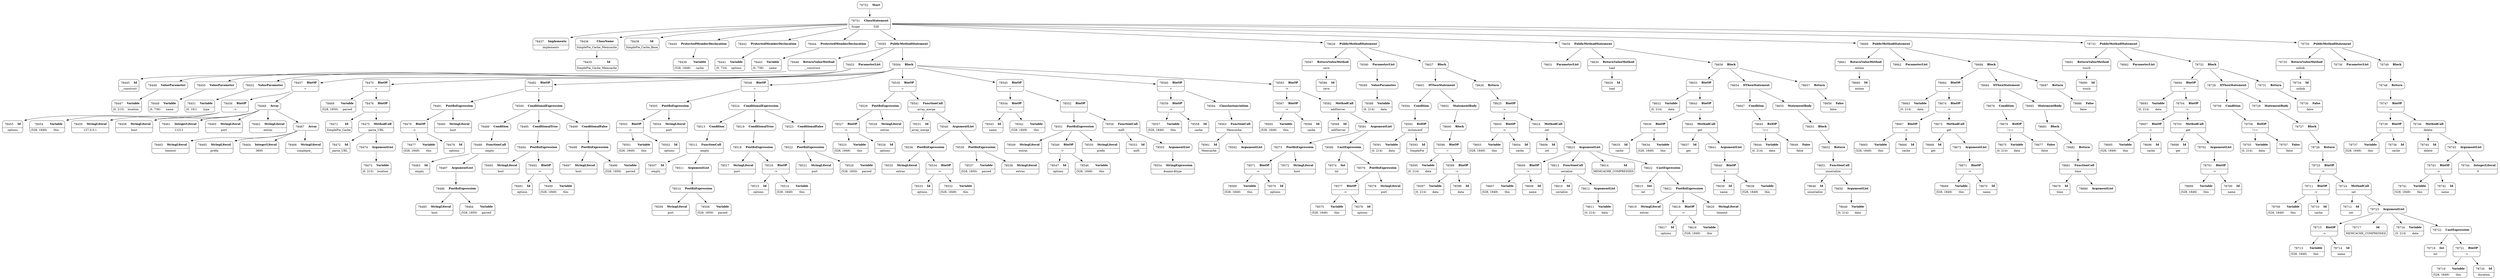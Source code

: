 digraph ast {
node [shape=none];
78435 [label=<<TABLE border='1' cellspacing='0' cellpadding='10' style='rounded' ><TR><TD border='0'>78435</TD><TD border='0'><B>Id</B></TD></TR><HR/><TR><TD border='0' cellpadding='5' colspan='2'>SimplePie_Cache_Memcache</TD></TR></TABLE>>];
78437 [label=<<TABLE border='1' cellspacing='0' cellpadding='10' style='rounded' ><TR><TD border='0'>78437</TD><TD border='0'><B>Implements</B></TD></TR><HR/><TR><TD border='0' cellpadding='5' colspan='2'>implements</TD></TR></TABLE>>];
78436 [label=<<TABLE border='1' cellspacing='0' cellpadding='10' style='rounded' ><TR><TD border='0'>78436</TD><TD border='0'><B>ClassName</B></TD></TR><HR/><TR><TD border='0' cellpadding='5' colspan='2'>SimplePie_Cache_Memcache</TD></TR></TABLE>>];
78436 -> 78435 [weight=2];
78439 [label=<<TABLE border='1' cellspacing='0' cellpadding='10' style='rounded' ><TR><TD border='0'>78439</TD><TD border='0'><B>Variable</B></TD></TR><HR/><TR><TD border='0' cellpadding='5'>(528, 1848)</TD><TD border='0' cellpadding='5'>cache</TD></TR></TABLE>>];
78438 [label=<<TABLE border='1' cellspacing='0' cellpadding='10' style='rounded' ><TR><TD border='0'>78438</TD><TD border='0'><B>Id</B></TD></TR><HR/><TR><TD border='0' cellpadding='5' colspan='2'>SimplePie_Cache_Base</TD></TR></TABLE>>];
78441 [label=<<TABLE border='1' cellspacing='0' cellpadding='10' style='rounded' ><TR><TD border='0'>78441</TD><TD border='0'><B>Variable</B></TD></TR><HR/><TR><TD border='0' cellpadding='5'>(0, 724)</TD><TD border='0' cellpadding='5'>options</TD></TR></TABLE>>];
78440 [label=<<TABLE border='1' cellspacing='0' cellpadding='10' style='rounded' ><TR><TD border='0'>78440</TD><TD border='0'><B>ProtectedMemberDeclaration</B></TD></TR></TABLE>>];
78440 -> 78439 [weight=2];
78443 [label=<<TABLE border='1' cellspacing='0' cellpadding='10' style='rounded' ><TR><TD border='0'>78443</TD><TD border='0'><B>Variable</B></TD></TR><HR/><TR><TD border='0' cellpadding='5'>(0, 736)</TD><TD border='0' cellpadding='5'>name</TD></TR></TABLE>>];
78442 [label=<<TABLE border='1' cellspacing='0' cellpadding='10' style='rounded' ><TR><TD border='0'>78442</TD><TD border='0'><B>ProtectedMemberDeclaration</B></TD></TR></TABLE>>];
78442 -> 78441 [weight=2];
78445 [label=<<TABLE border='1' cellspacing='0' cellpadding='10' style='rounded' ><TR><TD border='0'>78445</TD><TD border='0'><B>Id</B></TD></TR><HR/><TR><TD border='0' cellpadding='5' colspan='2'>__construct</TD></TR></TABLE>>];
78444 [label=<<TABLE border='1' cellspacing='0' cellpadding='10' style='rounded' ><TR><TD border='0'>78444</TD><TD border='0'><B>ProtectedMemberDeclaration</B></TD></TR></TABLE>>];
78444 -> 78443 [weight=2];
78447 [label=<<TABLE border='1' cellspacing='0' cellpadding='10' style='rounded' ><TR><TD border='0'>78447</TD><TD border='0'><B>Variable</B></TD></TR><HR/><TR><TD border='0' cellpadding='5'>(0, 215)</TD><TD border='0' cellpadding='5'>location</TD></TR></TABLE>>];
78446 [label=<<TABLE border='1' cellspacing='0' cellpadding='10' style='rounded' ><TR><TD border='0'>78446</TD><TD border='0'><B>ReturnValueMethod</B></TD></TR><HR/><TR><TD border='0' cellpadding='5' colspan='2'>__construct</TD></TR></TABLE>>];
78446 -> 78445 [weight=2];
78449 [label=<<TABLE border='1' cellspacing='0' cellpadding='10' style='rounded' ><TR><TD border='0'>78449</TD><TD border='0'><B>Variable</B></TD></TR><HR/><TR><TD border='0' cellpadding='5'>(0, 736)</TD><TD border='0' cellpadding='5'>name</TD></TR></TABLE>>];
78448 [label=<<TABLE border='1' cellspacing='0' cellpadding='10' style='rounded' ><TR><TD border='0'>78448</TD><TD border='0'><B>ValueParameter</B></TD></TR></TABLE>>];
78448 -> 78447 [weight=2];
78451 [label=<<TABLE border='1' cellspacing='0' cellpadding='10' style='rounded' ><TR><TD border='0'>78451</TD><TD border='0'><B>Variable</B></TD></TR><HR/><TR><TD border='0' cellpadding='5'>(0, 181)</TD><TD border='0' cellpadding='5'>type</TD></TR></TABLE>>];
78450 [label=<<TABLE border='1' cellspacing='0' cellpadding='10' style='rounded' ><TR><TD border='0'>78450</TD><TD border='0'><B>ValueParameter</B></TD></TR></TABLE>>];
78450 -> 78449 [weight=2];
78453 [label=<<TABLE border='1' cellspacing='0' cellpadding='10' style='rounded' ><TR><TD border='0'>78453</TD><TD border='0'><B>ParameterList</B></TD></TR></TABLE>>];
78453 -> 78448 [weight=2];
78453 -> 78450 [weight=2];
78453 -> 78452 [weight=2];
78452 [label=<<TABLE border='1' cellspacing='0' cellpadding='10' style='rounded' ><TR><TD border='0'>78452</TD><TD border='0'><B>ValueParameter</B></TD></TR></TABLE>>];
78452 -> 78451 [weight=2];
78455 [label=<<TABLE border='1' cellspacing='0' cellpadding='10' style='rounded' ><TR><TD border='0'>78455</TD><TD border='0'><B>Id</B></TD></TR><HR/><TR><TD border='0' cellpadding='5' colspan='2'>options</TD></TR></TABLE>>];
78454 [label=<<TABLE border='1' cellspacing='0' cellpadding='10' style='rounded' ><TR><TD border='0'>78454</TD><TD border='0'><B>Variable</B></TD></TR><HR/><TR><TD border='0' cellpadding='5'>(528, 1849)</TD><TD border='0' cellpadding='5'>this</TD></TR></TABLE>>];
78457 [label=<<TABLE border='1' cellspacing='0' cellpadding='10' style='rounded' ><TR><TD border='0'>78457</TD><TD border='0'><B>BinOP</B></TD></TR><HR/><TR><TD border='0' cellpadding='5' colspan='2'>=</TD></TR></TABLE>>];
78457 -> 78456 [weight=2];
78457 -> 78468 [weight=2];
78456 [label=<<TABLE border='1' cellspacing='0' cellpadding='10' style='rounded' ><TR><TD border='0'>78456</TD><TD border='0'><B>BinOP</B></TD></TR><HR/><TR><TD border='0' cellpadding='5' colspan='2'>-&gt;</TD></TR></TABLE>>];
78456 -> 78454 [weight=2];
78456 -> 78455 [weight=2];
78459 [label=<<TABLE border='1' cellspacing='0' cellpadding='10' style='rounded' ><TR><TD border='0'>78459</TD><TD border='0'><B>StringLiteral</B></TD></TR><HR/><TR><TD border='0' cellpadding='5' colspan='2'>127.0.0.1</TD></TR></TABLE>>];
78458 [label=<<TABLE border='1' cellspacing='0' cellpadding='10' style='rounded' ><TR><TD border='0'>78458</TD><TD border='0'><B>StringLiteral</B></TD></TR><HR/><TR><TD border='0' cellpadding='5' colspan='2'>host</TD></TR></TABLE>>];
78461 [label=<<TABLE border='1' cellspacing='0' cellpadding='10' style='rounded' ><TR><TD border='0'>78461</TD><TD border='0'><B>IntegerLiteral</B></TD></TR><HR/><TR><TD border='0' cellpadding='5' colspan='2'>11211</TD></TR></TABLE>>];
78460 [label=<<TABLE border='1' cellspacing='0' cellpadding='10' style='rounded' ><TR><TD border='0'>78460</TD><TD border='0'><B>StringLiteral</B></TD></TR><HR/><TR><TD border='0' cellpadding='5' colspan='2'>port</TD></TR></TABLE>>];
78463 [label=<<TABLE border='1' cellspacing='0' cellpadding='10' style='rounded' ><TR><TD border='0'>78463</TD><TD border='0'><B>StringLiteral</B></TD></TR><HR/><TR><TD border='0' cellpadding='5' colspan='2'>timeout</TD></TR></TABLE>>];
78462 [label=<<TABLE border='1' cellspacing='0' cellpadding='10' style='rounded' ><TR><TD border='0'>78462</TD><TD border='0'><B>StringLiteral</B></TD></TR><HR/><TR><TD border='0' cellpadding='5' colspan='2'>extras</TD></TR></TABLE>>];
78465 [label=<<TABLE border='1' cellspacing='0' cellpadding='10' style='rounded' ><TR><TD border='0'>78465</TD><TD border='0'><B>StringLiteral</B></TD></TR><HR/><TR><TD border='0' cellpadding='5' colspan='2'>prefix</TD></TR></TABLE>>];
78464 [label=<<TABLE border='1' cellspacing='0' cellpadding='10' style='rounded' ><TR><TD border='0'>78464</TD><TD border='0'><B>IntegerLiteral</B></TD></TR><HR/><TR><TD border='0' cellpadding='5' colspan='2'>3600</TD></TR></TABLE>>];
78467 [label=<<TABLE border='1' cellspacing='0' cellpadding='10' style='rounded' ><TR><TD border='0'>78467</TD><TD border='0'><B>Array</B></TD></TR></TABLE>>];
78467 -> 78463 [weight=2];
78467 -> 78464 [weight=2];
78467 -> 78465 [weight=2];
78467 -> 78466 [weight=2];
78466 [label=<<TABLE border='1' cellspacing='0' cellpadding='10' style='rounded' ><TR><TD border='0'>78466</TD><TD border='0'><B>StringLiteral</B></TD></TR><HR/><TR><TD border='0' cellpadding='5' colspan='2'>simplepie_</TD></TR></TABLE>>];
78469 [label=<<TABLE border='1' cellspacing='0' cellpadding='10' style='rounded' ><TR><TD border='0'>78469</TD><TD border='0'><B>Variable</B></TD></TR><HR/><TR><TD border='0' cellpadding='5'>(528, 1850)</TD><TD border='0' cellpadding='5'>parsed</TD></TR></TABLE>>];
78468 [label=<<TABLE border='1' cellspacing='0' cellpadding='10' style='rounded' ><TR><TD border='0'>78468</TD><TD border='0'><B>Array</B></TD></TR></TABLE>>];
78468 -> 78458 [weight=2];
78468 -> 78459 [weight=2];
78468 -> 78460 [weight=2];
78468 -> 78461 [weight=2];
78468 -> 78462 [weight=2];
78468 -> 78467 [weight=2];
78471 [label=<<TABLE border='1' cellspacing='0' cellpadding='10' style='rounded' ><TR><TD border='0'>78471</TD><TD border='0'><B>Id</B></TD></TR><HR/><TR><TD border='0' cellpadding='5' colspan='2'>SimplePie_Cache</TD></TR></TABLE>>];
78470 [label=<<TABLE border='1' cellspacing='0' cellpadding='10' style='rounded' ><TR><TD border='0'>78470</TD><TD border='0'><B>BinOP</B></TD></TR><HR/><TR><TD border='0' cellpadding='5' colspan='2'>=</TD></TR></TABLE>>];
78470 -> 78469 [weight=2];
78470 -> 78476 [weight=2];
78473 [label=<<TABLE border='1' cellspacing='0' cellpadding='10' style='rounded' ><TR><TD border='0'>78473</TD><TD border='0'><B>Variable</B></TD></TR><HR/><TR><TD border='0' cellpadding='5'>(0, 215)</TD><TD border='0' cellpadding='5'>location</TD></TR></TABLE>>];
78472 [label=<<TABLE border='1' cellspacing='0' cellpadding='10' style='rounded' ><TR><TD border='0'>78472</TD><TD border='0'><B>Id</B></TD></TR><HR/><TR><TD border='0' cellpadding='5' colspan='2'>parse_URL</TD></TR></TABLE>>];
78475 [label=<<TABLE border='1' cellspacing='0' cellpadding='10' style='rounded' ><TR><TD border='0'>78475</TD><TD border='0'><B>MethodCall</B></TD></TR><HR/><TR><TD border='0' cellpadding='5' colspan='2'>parse_URL</TD></TR></TABLE>>];
78475 -> 78472 [weight=2];
78475 -> 78474 [weight=2];
78474 [label=<<TABLE border='1' cellspacing='0' cellpadding='10' style='rounded' ><TR><TD border='0'>78474</TD><TD border='0'><B>ArgumentList</B></TD></TR></TABLE>>];
78474 -> 78473 [weight=2];
78477 [label=<<TABLE border='1' cellspacing='0' cellpadding='10' style='rounded' ><TR><TD border='0'>78477</TD><TD border='0'><B>Variable</B></TD></TR><HR/><TR><TD border='0' cellpadding='5'>(528, 1849)</TD><TD border='0' cellpadding='5'>this</TD></TR></TABLE>>];
78476 [label=<<TABLE border='1' cellspacing='0' cellpadding='10' style='rounded' ><TR><TD border='0'>78476</TD><TD border='0'><B>BinOP</B></TD></TR><HR/><TR><TD border='0' cellpadding='5' colspan='2'>::</TD></TR></TABLE>>];
78476 -> 78471 [weight=2];
78476 -> 78475 [weight=2];
78479 [label=<<TABLE border='1' cellspacing='0' cellpadding='10' style='rounded' ><TR><TD border='0'>78479</TD><TD border='0'><B>BinOP</B></TD></TR><HR/><TR><TD border='0' cellpadding='5' colspan='2'>-&gt;</TD></TR></TABLE>>];
78479 -> 78477 [weight=2];
78479 -> 78478 [weight=2];
78478 [label=<<TABLE border='1' cellspacing='0' cellpadding='10' style='rounded' ><TR><TD border='0'>78478</TD><TD border='0'><B>Id</B></TD></TR><HR/><TR><TD border='0' cellpadding='5' colspan='2'>options</TD></TR></TABLE>>];
78481 [label=<<TABLE border='1' cellspacing='0' cellpadding='10' style='rounded' ><TR><TD border='0'>78481</TD><TD border='0'><B>PostfixExpression</B></TD></TR></TABLE>>];
78481 -> 78479 [weight=2];
78481 -> 78480 [weight=2];
78480 [label=<<TABLE border='1' cellspacing='0' cellpadding='10' style='rounded' ><TR><TD border='0'>78480</TD><TD border='0'><B>StringLiteral</B></TD></TR><HR/><TR><TD border='0' cellpadding='5' colspan='2'>host</TD></TR></TABLE>>];
78483 [label=<<TABLE border='1' cellspacing='0' cellpadding='10' style='rounded' ><TR><TD border='0'>78483</TD><TD border='0'><B>Id</B></TD></TR><HR/><TR><TD border='0' cellpadding='5' colspan='2'>empty</TD></TR></TABLE>>];
78482 [label=<<TABLE border='1' cellspacing='0' cellpadding='10' style='rounded' ><TR><TD border='0'>78482</TD><TD border='0'><B>BinOP</B></TD></TR><HR/><TR><TD border='0' cellpadding='5' colspan='2'>=</TD></TR></TABLE>>];
78482 -> 78481 [weight=2];
78482 -> 78500 [weight=2];
78485 [label=<<TABLE border='1' cellspacing='0' cellpadding='10' style='rounded' ><TR><TD border='0'>78485</TD><TD border='0'><B>StringLiteral</B></TD></TR><HR/><TR><TD border='0' cellpadding='5' colspan='2'>host</TD></TR></TABLE>>];
78484 [label=<<TABLE border='1' cellspacing='0' cellpadding='10' style='rounded' ><TR><TD border='0'>78484</TD><TD border='0'><B>Variable</B></TD></TR><HR/><TR><TD border='0' cellpadding='5'>(528, 1850)</TD><TD border='0' cellpadding='5'>parsed</TD></TR></TABLE>>];
78487 [label=<<TABLE border='1' cellspacing='0' cellpadding='10' style='rounded' ><TR><TD border='0'>78487</TD><TD border='0'><B>ArgumentList</B></TD></TR></TABLE>>];
78487 -> 78486 [weight=2];
78486 [label=<<TABLE border='1' cellspacing='0' cellpadding='10' style='rounded' ><TR><TD border='0'>78486</TD><TD border='0'><B>PostfixExpression</B></TD></TR></TABLE>>];
78486 -> 78484 [weight=2];
78486 -> 78485 [weight=2];
78489 [label=<<TABLE border='1' cellspacing='0' cellpadding='10' style='rounded' ><TR><TD border='0'>78489</TD><TD border='0'><B>Condition</B></TD></TR></TABLE>>];
78489 -> 78488 [weight=2];
78488 [label=<<TABLE border='1' cellspacing='0' cellpadding='10' style='rounded' ><TR><TD border='0'>78488</TD><TD border='0'><B>FunctionCall</B></TD></TR><HR/><TR><TD border='0' cellpadding='5' colspan='2'>empty</TD></TR></TABLE>>];
78488 -> 78483 [weight=2];
78488 -> 78487 [weight=2];
78491 [label=<<TABLE border='1' cellspacing='0' cellpadding='10' style='rounded' ><TR><TD border='0'>78491</TD><TD border='0'><B>Id</B></TD></TR><HR/><TR><TD border='0' cellpadding='5' colspan='2'>options</TD></TR></TABLE>>];
78490 [label=<<TABLE border='1' cellspacing='0' cellpadding='10' style='rounded' ><TR><TD border='0'>78490</TD><TD border='0'><B>Variable</B></TD></TR><HR/><TR><TD border='0' cellpadding='5'>(528, 1849)</TD><TD border='0' cellpadding='5'>this</TD></TR></TABLE>>];
78493 [label=<<TABLE border='1' cellspacing='0' cellpadding='10' style='rounded' ><TR><TD border='0'>78493</TD><TD border='0'><B>StringLiteral</B></TD></TR><HR/><TR><TD border='0' cellpadding='5' colspan='2'>host</TD></TR></TABLE>>];
78492 [label=<<TABLE border='1' cellspacing='0' cellpadding='10' style='rounded' ><TR><TD border='0'>78492</TD><TD border='0'><B>BinOP</B></TD></TR><HR/><TR><TD border='0' cellpadding='5' colspan='2'>-&gt;</TD></TR></TABLE>>];
78492 -> 78490 [weight=2];
78492 -> 78491 [weight=2];
78495 [label=<<TABLE border='1' cellspacing='0' cellpadding='10' style='rounded' ><TR><TD border='0'>78495</TD><TD border='0'><B>ConditionalTrue</B></TD></TR></TABLE>>];
78495 -> 78494 [weight=2];
78494 [label=<<TABLE border='1' cellspacing='0' cellpadding='10' style='rounded' ><TR><TD border='0'>78494</TD><TD border='0'><B>PostfixExpression</B></TD></TR></TABLE>>];
78494 -> 78492 [weight=2];
78494 -> 78493 [weight=2];
78497 [label=<<TABLE border='1' cellspacing='0' cellpadding='10' style='rounded' ><TR><TD border='0'>78497</TD><TD border='0'><B>StringLiteral</B></TD></TR><HR/><TR><TD border='0' cellpadding='5' colspan='2'>host</TD></TR></TABLE>>];
78496 [label=<<TABLE border='1' cellspacing='0' cellpadding='10' style='rounded' ><TR><TD border='0'>78496</TD><TD border='0'><B>Variable</B></TD></TR><HR/><TR><TD border='0' cellpadding='5'>(528, 1850)</TD><TD border='0' cellpadding='5'>parsed</TD></TR></TABLE>>];
78499 [label=<<TABLE border='1' cellspacing='0' cellpadding='10' style='rounded' ><TR><TD border='0'>78499</TD><TD border='0'><B>ConditionalFalse</B></TD></TR></TABLE>>];
78499 -> 78498 [weight=2];
78498 [label=<<TABLE border='1' cellspacing='0' cellpadding='10' style='rounded' ><TR><TD border='0'>78498</TD><TD border='0'><B>PostfixExpression</B></TD></TR></TABLE>>];
78498 -> 78496 [weight=2];
78498 -> 78497 [weight=2];
78501 [label=<<TABLE border='1' cellspacing='0' cellpadding='10' style='rounded' ><TR><TD border='0'>78501</TD><TD border='0'><B>Variable</B></TD></TR><HR/><TR><TD border='0' cellpadding='5'>(528, 1849)</TD><TD border='0' cellpadding='5'>this</TD></TR></TABLE>>];
78500 [label=<<TABLE border='1' cellspacing='0' cellpadding='10' style='rounded' ><TR><TD border='0'>78500</TD><TD border='0'><B>ConditionalExpression</B></TD></TR></TABLE>>];
78500 -> 78489 [weight=2];
78500 -> 78495 [weight=2];
78500 -> 78499 [weight=2];
78503 [label=<<TABLE border='1' cellspacing='0' cellpadding='10' style='rounded' ><TR><TD border='0'>78503</TD><TD border='0'><B>BinOP</B></TD></TR><HR/><TR><TD border='0' cellpadding='5' colspan='2'>-&gt;</TD></TR></TABLE>>];
78503 -> 78501 [weight=2];
78503 -> 78502 [weight=2];
78502 [label=<<TABLE border='1' cellspacing='0' cellpadding='10' style='rounded' ><TR><TD border='0'>78502</TD><TD border='0'><B>Id</B></TD></TR><HR/><TR><TD border='0' cellpadding='5' colspan='2'>options</TD></TR></TABLE>>];
78505 [label=<<TABLE border='1' cellspacing='0' cellpadding='10' style='rounded' ><TR><TD border='0'>78505</TD><TD border='0'><B>PostfixExpression</B></TD></TR></TABLE>>];
78505 -> 78503 [weight=2];
78505 -> 78504 [weight=2];
78504 [label=<<TABLE border='1' cellspacing='0' cellpadding='10' style='rounded' ><TR><TD border='0'>78504</TD><TD border='0'><B>StringLiteral</B></TD></TR><HR/><TR><TD border='0' cellpadding='5' colspan='2'>port</TD></TR></TABLE>>];
78507 [label=<<TABLE border='1' cellspacing='0' cellpadding='10' style='rounded' ><TR><TD border='0'>78507</TD><TD border='0'><B>Id</B></TD></TR><HR/><TR><TD border='0' cellpadding='5' colspan='2'>empty</TD></TR></TABLE>>];
78506 [label=<<TABLE border='1' cellspacing='0' cellpadding='10' style='rounded' ><TR><TD border='0'>78506</TD><TD border='0'><B>BinOP</B></TD></TR><HR/><TR><TD border='0' cellpadding='5' colspan='2'>=</TD></TR></TABLE>>];
78506 -> 78505 [weight=2];
78506 -> 78524 [weight=2];
78509 [label=<<TABLE border='1' cellspacing='0' cellpadding='10' style='rounded' ><TR><TD border='0'>78509</TD><TD border='0'><B>StringLiteral</B></TD></TR><HR/><TR><TD border='0' cellpadding='5' colspan='2'>port</TD></TR></TABLE>>];
78508 [label=<<TABLE border='1' cellspacing='0' cellpadding='10' style='rounded' ><TR><TD border='0'>78508</TD><TD border='0'><B>Variable</B></TD></TR><HR/><TR><TD border='0' cellpadding='5'>(528, 1850)</TD><TD border='0' cellpadding='5'>parsed</TD></TR></TABLE>>];
78511 [label=<<TABLE border='1' cellspacing='0' cellpadding='10' style='rounded' ><TR><TD border='0'>78511</TD><TD border='0'><B>ArgumentList</B></TD></TR></TABLE>>];
78511 -> 78510 [weight=2];
78510 [label=<<TABLE border='1' cellspacing='0' cellpadding='10' style='rounded' ><TR><TD border='0'>78510</TD><TD border='0'><B>PostfixExpression</B></TD></TR></TABLE>>];
78510 -> 78508 [weight=2];
78510 -> 78509 [weight=2];
78513 [label=<<TABLE border='1' cellspacing='0' cellpadding='10' style='rounded' ><TR><TD border='0'>78513</TD><TD border='0'><B>Condition</B></TD></TR></TABLE>>];
78513 -> 78512 [weight=2];
78512 [label=<<TABLE border='1' cellspacing='0' cellpadding='10' style='rounded' ><TR><TD border='0'>78512</TD><TD border='0'><B>FunctionCall</B></TD></TR><HR/><TR><TD border='0' cellpadding='5' colspan='2'>empty</TD></TR></TABLE>>];
78512 -> 78507 [weight=2];
78512 -> 78511 [weight=2];
78515 [label=<<TABLE border='1' cellspacing='0' cellpadding='10' style='rounded' ><TR><TD border='0'>78515</TD><TD border='0'><B>Id</B></TD></TR><HR/><TR><TD border='0' cellpadding='5' colspan='2'>options</TD></TR></TABLE>>];
78514 [label=<<TABLE border='1' cellspacing='0' cellpadding='10' style='rounded' ><TR><TD border='0'>78514</TD><TD border='0'><B>Variable</B></TD></TR><HR/><TR><TD border='0' cellpadding='5'>(528, 1849)</TD><TD border='0' cellpadding='5'>this</TD></TR></TABLE>>];
78517 [label=<<TABLE border='1' cellspacing='0' cellpadding='10' style='rounded' ><TR><TD border='0'>78517</TD><TD border='0'><B>StringLiteral</B></TD></TR><HR/><TR><TD border='0' cellpadding='5' colspan='2'>port</TD></TR></TABLE>>];
78516 [label=<<TABLE border='1' cellspacing='0' cellpadding='10' style='rounded' ><TR><TD border='0'>78516</TD><TD border='0'><B>BinOP</B></TD></TR><HR/><TR><TD border='0' cellpadding='5' colspan='2'>-&gt;</TD></TR></TABLE>>];
78516 -> 78514 [weight=2];
78516 -> 78515 [weight=2];
78519 [label=<<TABLE border='1' cellspacing='0' cellpadding='10' style='rounded' ><TR><TD border='0'>78519</TD><TD border='0'><B>ConditionalTrue</B></TD></TR></TABLE>>];
78519 -> 78518 [weight=2];
78518 [label=<<TABLE border='1' cellspacing='0' cellpadding='10' style='rounded' ><TR><TD border='0'>78518</TD><TD border='0'><B>PostfixExpression</B></TD></TR></TABLE>>];
78518 -> 78516 [weight=2];
78518 -> 78517 [weight=2];
78521 [label=<<TABLE border='1' cellspacing='0' cellpadding='10' style='rounded' ><TR><TD border='0'>78521</TD><TD border='0'><B>StringLiteral</B></TD></TR><HR/><TR><TD border='0' cellpadding='5' colspan='2'>port</TD></TR></TABLE>>];
78520 [label=<<TABLE border='1' cellspacing='0' cellpadding='10' style='rounded' ><TR><TD border='0'>78520</TD><TD border='0'><B>Variable</B></TD></TR><HR/><TR><TD border='0' cellpadding='5'>(528, 1850)</TD><TD border='0' cellpadding='5'>parsed</TD></TR></TABLE>>];
78523 [label=<<TABLE border='1' cellspacing='0' cellpadding='10' style='rounded' ><TR><TD border='0'>78523</TD><TD border='0'><B>ConditionalFalse</B></TD></TR></TABLE>>];
78523 -> 78522 [weight=2];
78522 [label=<<TABLE border='1' cellspacing='0' cellpadding='10' style='rounded' ><TR><TD border='0'>78522</TD><TD border='0'><B>PostfixExpression</B></TD></TR></TABLE>>];
78522 -> 78520 [weight=2];
78522 -> 78521 [weight=2];
78525 [label=<<TABLE border='1' cellspacing='0' cellpadding='10' style='rounded' ><TR><TD border='0'>78525</TD><TD border='0'><B>Variable</B></TD></TR><HR/><TR><TD border='0' cellpadding='5'>(528, 1849)</TD><TD border='0' cellpadding='5'>this</TD></TR></TABLE>>];
78524 [label=<<TABLE border='1' cellspacing='0' cellpadding='10' style='rounded' ><TR><TD border='0'>78524</TD><TD border='0'><B>ConditionalExpression</B></TD></TR></TABLE>>];
78524 -> 78513 [weight=2];
78524 -> 78519 [weight=2];
78524 -> 78523 [weight=2];
78527 [label=<<TABLE border='1' cellspacing='0' cellpadding='10' style='rounded' ><TR><TD border='0'>78527</TD><TD border='0'><B>BinOP</B></TD></TR><HR/><TR><TD border='0' cellpadding='5' colspan='2'>-&gt;</TD></TR></TABLE>>];
78527 -> 78525 [weight=2];
78527 -> 78526 [weight=2];
78526 [label=<<TABLE border='1' cellspacing='0' cellpadding='10' style='rounded' ><TR><TD border='0'>78526</TD><TD border='0'><B>Id</B></TD></TR><HR/><TR><TD border='0' cellpadding='5' colspan='2'>options</TD></TR></TABLE>>];
78529 [label=<<TABLE border='1' cellspacing='0' cellpadding='10' style='rounded' ><TR><TD border='0'>78529</TD><TD border='0'><B>PostfixExpression</B></TD></TR></TABLE>>];
78529 -> 78527 [weight=2];
78529 -> 78528 [weight=2];
78528 [label=<<TABLE border='1' cellspacing='0' cellpadding='10' style='rounded' ><TR><TD border='0'>78528</TD><TD border='0'><B>StringLiteral</B></TD></TR><HR/><TR><TD border='0' cellpadding='5' colspan='2'>extras</TD></TR></TABLE>>];
78531 [label=<<TABLE border='1' cellspacing='0' cellpadding='10' style='rounded' ><TR><TD border='0'>78531</TD><TD border='0'><B>Id</B></TD></TR><HR/><TR><TD border='0' cellpadding='5' colspan='2'>array_merge</TD></TR></TABLE>>];
78530 [label=<<TABLE border='1' cellspacing='0' cellpadding='10' style='rounded' ><TR><TD border='0'>78530</TD><TD border='0'><B>BinOP</B></TD></TR><HR/><TR><TD border='0' cellpadding='5' colspan='2'>=</TD></TR></TABLE>>];
78530 -> 78529 [weight=2];
78530 -> 78541 [weight=2];
78533 [label=<<TABLE border='1' cellspacing='0' cellpadding='10' style='rounded' ><TR><TD border='0'>78533</TD><TD border='0'><B>Id</B></TD></TR><HR/><TR><TD border='0' cellpadding='5' colspan='2'>options</TD></TR></TABLE>>];
78532 [label=<<TABLE border='1' cellspacing='0' cellpadding='10' style='rounded' ><TR><TD border='0'>78532</TD><TD border='0'><B>Variable</B></TD></TR><HR/><TR><TD border='0' cellpadding='5'>(528, 1849)</TD><TD border='0' cellpadding='5'>this</TD></TR></TABLE>>];
78535 [label=<<TABLE border='1' cellspacing='0' cellpadding='10' style='rounded' ><TR><TD border='0'>78535</TD><TD border='0'><B>StringLiteral</B></TD></TR><HR/><TR><TD border='0' cellpadding='5' colspan='2'>extras</TD></TR></TABLE>>];
78534 [label=<<TABLE border='1' cellspacing='0' cellpadding='10' style='rounded' ><TR><TD border='0'>78534</TD><TD border='0'><B>BinOP</B></TD></TR><HR/><TR><TD border='0' cellpadding='5' colspan='2'>-&gt;</TD></TR></TABLE>>];
78534 -> 78532 [weight=2];
78534 -> 78533 [weight=2];
78537 [label=<<TABLE border='1' cellspacing='0' cellpadding='10' style='rounded' ><TR><TD border='0'>78537</TD><TD border='0'><B>Variable</B></TD></TR><HR/><TR><TD border='0' cellpadding='5'>(528, 1850)</TD><TD border='0' cellpadding='5'>parsed</TD></TR></TABLE>>];
78536 [label=<<TABLE border='1' cellspacing='0' cellpadding='10' style='rounded' ><TR><TD border='0'>78536</TD><TD border='0'><B>PostfixExpression</B></TD></TR></TABLE>>];
78536 -> 78534 [weight=2];
78536 -> 78535 [weight=2];
78539 [label=<<TABLE border='1' cellspacing='0' cellpadding='10' style='rounded' ><TR><TD border='0'>78539</TD><TD border='0'><B>PostfixExpression</B></TD></TR></TABLE>>];
78539 -> 78537 [weight=2];
78539 -> 78538 [weight=2];
78538 [label=<<TABLE border='1' cellspacing='0' cellpadding='10' style='rounded' ><TR><TD border='0'>78538</TD><TD border='0'><B>StringLiteral</B></TD></TR><HR/><TR><TD border='0' cellpadding='5' colspan='2'>extras</TD></TR></TABLE>>];
78541 [label=<<TABLE border='1' cellspacing='0' cellpadding='10' style='rounded' ><TR><TD border='0'>78541</TD><TD border='0'><B>FunctionCall</B></TD></TR><HR/><TR><TD border='0' cellpadding='5' colspan='2'>array_merge</TD></TR></TABLE>>];
78541 -> 78531 [weight=2];
78541 -> 78540 [weight=2];
78540 [label=<<TABLE border='1' cellspacing='0' cellpadding='10' style='rounded' ><TR><TD border='0'>78540</TD><TD border='0'><B>ArgumentList</B></TD></TR></TABLE>>];
78540 -> 78536 [weight=2];
78540 -> 78539 [weight=2];
78543 [label=<<TABLE border='1' cellspacing='0' cellpadding='10' style='rounded' ><TR><TD border='0'>78543</TD><TD border='0'><B>Id</B></TD></TR><HR/><TR><TD border='0' cellpadding='5' colspan='2'>name</TD></TR></TABLE>>];
78542 [label=<<TABLE border='1' cellspacing='0' cellpadding='10' style='rounded' ><TR><TD border='0'>78542</TD><TD border='0'><B>Variable</B></TD></TR><HR/><TR><TD border='0' cellpadding='5'>(528, 1849)</TD><TD border='0' cellpadding='5'>this</TD></TR></TABLE>>];
78545 [label=<<TABLE border='1' cellspacing='0' cellpadding='10' style='rounded' ><TR><TD border='0'>78545</TD><TD border='0'><B>BinOP</B></TD></TR><HR/><TR><TD border='0' cellpadding='5' colspan='2'>=</TD></TR></TABLE>>];
78545 -> 78544 [weight=2];
78545 -> 78552 [weight=2];
78544 [label=<<TABLE border='1' cellspacing='0' cellpadding='10' style='rounded' ><TR><TD border='0'>78544</TD><TD border='0'><B>BinOP</B></TD></TR><HR/><TR><TD border='0' cellpadding='5' colspan='2'>-&gt;</TD></TR></TABLE>>];
78544 -> 78542 [weight=2];
78544 -> 78543 [weight=2];
78547 [label=<<TABLE border='1' cellspacing='0' cellpadding='10' style='rounded' ><TR><TD border='0'>78547</TD><TD border='0'><B>Id</B></TD></TR><HR/><TR><TD border='0' cellpadding='5' colspan='2'>options</TD></TR></TABLE>>];
78546 [label=<<TABLE border='1' cellspacing='0' cellpadding='10' style='rounded' ><TR><TD border='0'>78546</TD><TD border='0'><B>Variable</B></TD></TR><HR/><TR><TD border='0' cellpadding='5'>(528, 1849)</TD><TD border='0' cellpadding='5'>this</TD></TR></TABLE>>];
78549 [label=<<TABLE border='1' cellspacing='0' cellpadding='10' style='rounded' ><TR><TD border='0'>78549</TD><TD border='0'><B>StringLiteral</B></TD></TR><HR/><TR><TD border='0' cellpadding='5' colspan='2'>extras</TD></TR></TABLE>>];
78548 [label=<<TABLE border='1' cellspacing='0' cellpadding='10' style='rounded' ><TR><TD border='0'>78548</TD><TD border='0'><B>BinOP</B></TD></TR><HR/><TR><TD border='0' cellpadding='5' colspan='2'>-&gt;</TD></TR></TABLE>>];
78548 -> 78546 [weight=2];
78548 -> 78547 [weight=2];
78551 [label=<<TABLE border='1' cellspacing='0' cellpadding='10' style='rounded' ><TR><TD border='0'>78551</TD><TD border='0'><B>PostfixExpression</B></TD></TR></TABLE>>];
78551 -> 78548 [weight=2];
78551 -> 78549 [weight=2];
78551 -> 78550 [weight=2];
78550 [label=<<TABLE border='1' cellspacing='0' cellpadding='10' style='rounded' ><TR><TD border='0'>78550</TD><TD border='0'><B>StringLiteral</B></TD></TR><HR/><TR><TD border='0' cellpadding='5' colspan='2'>prefix</TD></TR></TABLE>>];
78553 [label=<<TABLE border='1' cellspacing='0' cellpadding='10' style='rounded' ><TR><TD border='0'>78553</TD><TD border='0'><B>Id</B></TD></TR><HR/><TR><TD border='0' cellpadding='5' colspan='2'>md5</TD></TR></TABLE>>];
78552 [label=<<TABLE border='1' cellspacing='0' cellpadding='10' style='rounded' ><TR><TD border='0'>78552</TD><TD border='0'><B>BinOP</B></TD></TR><HR/><TR><TD border='0' cellpadding='5' colspan='2'>.</TD></TR></TABLE>>];
78552 -> 78551 [weight=2];
78552 -> 78556 [weight=2];
78555 [label=<<TABLE border='1' cellspacing='0' cellpadding='10' style='rounded' ><TR><TD border='0'>78555</TD><TD border='0'><B>ArgumentList</B></TD></TR></TABLE>>];
78555 -> 78554 [weight=2];
78554 [label=<<TABLE border='1' cellspacing='0' cellpadding='10' style='rounded' ><TR><TD border='0'>78554</TD><TD border='0'><B>StringExpression</B></TD></TR><HR/><TR><TD border='0' cellpadding='5' colspan='2'>$name:$type</TD></TR></TABLE>>];
78557 [label=<<TABLE border='1' cellspacing='0' cellpadding='10' style='rounded' ><TR><TD border='0'>78557</TD><TD border='0'><B>Variable</B></TD></TR><HR/><TR><TD border='0' cellpadding='5'>(528, 1849)</TD><TD border='0' cellpadding='5'>this</TD></TR></TABLE>>];
78556 [label=<<TABLE border='1' cellspacing='0' cellpadding='10' style='rounded' ><TR><TD border='0'>78556</TD><TD border='0'><B>FunctionCall</B></TD></TR><HR/><TR><TD border='0' cellpadding='5' colspan='2'>md5</TD></TR></TABLE>>];
78556 -> 78553 [weight=2];
78556 -> 78555 [weight=2];
78559 [label=<<TABLE border='1' cellspacing='0' cellpadding='10' style='rounded' ><TR><TD border='0'>78559</TD><TD border='0'><B>BinOP</B></TD></TR><HR/><TR><TD border='0' cellpadding='5' colspan='2'>-&gt;</TD></TR></TABLE>>];
78559 -> 78557 [weight=2];
78559 -> 78558 [weight=2];
78558 [label=<<TABLE border='1' cellspacing='0' cellpadding='10' style='rounded' ><TR><TD border='0'>78558</TD><TD border='0'><B>Id</B></TD></TR><HR/><TR><TD border='0' cellpadding='5' colspan='2'>cache</TD></TR></TABLE>>];
78561 [label=<<TABLE border='1' cellspacing='0' cellpadding='10' style='rounded' ><TR><TD border='0'>78561</TD><TD border='0'><B>Id</B></TD></TR><HR/><TR><TD border='0' cellpadding='5' colspan='2'>Memcache</TD></TR></TABLE>>];
78560 [label=<<TABLE border='1' cellspacing='0' cellpadding='10' style='rounded' ><TR><TD border='0'>78560</TD><TD border='0'><B>BinOP</B></TD></TR><HR/><TR><TD border='0' cellpadding='5' colspan='2'>=</TD></TR></TABLE>>];
78560 -> 78559 [weight=2];
78560 -> 78564 [weight=2];
78563 [label=<<TABLE border='1' cellspacing='0' cellpadding='10' style='rounded' ><TR><TD border='0'>78563</TD><TD border='0'><B>FunctionCall</B></TD></TR><HR/><TR><TD border='0' cellpadding='5' colspan='2'>Memcache</TD></TR></TABLE>>];
78563 -> 78561 [weight=2];
78563 -> 78562 [weight=2];
78562 [label=<<TABLE border='1' cellspacing='0' cellpadding='10' style='rounded' ><TR><TD border='0'>78562</TD><TD border='0'><B>ArgumentList</B></TD></TR></TABLE>>];
78565 [label=<<TABLE border='1' cellspacing='0' cellpadding='10' style='rounded' ><TR><TD border='0'>78565</TD><TD border='0'><B>Variable</B></TD></TR><HR/><TR><TD border='0' cellpadding='5'>(528, 1849)</TD><TD border='0' cellpadding='5'>this</TD></TR></TABLE>>];
78564 [label=<<TABLE border='1' cellspacing='0' cellpadding='10' style='rounded' ><TR><TD border='0'>78564</TD><TD border='0'><B>ClassInstanciation</B></TD></TR></TABLE>>];
78564 -> 78563 [weight=2];
78567 [label=<<TABLE border='1' cellspacing='0' cellpadding='10' style='rounded' ><TR><TD border='0'>78567</TD><TD border='0'><B>BinOP</B></TD></TR><HR/><TR><TD border='0' cellpadding='5' colspan='2'>-&gt;</TD></TR></TABLE>>];
78567 -> 78565 [weight=2];
78567 -> 78566 [weight=2];
78566 [label=<<TABLE border='1' cellspacing='0' cellpadding='10' style='rounded' ><TR><TD border='0'>78566</TD><TD border='0'><B>Id</B></TD></TR><HR/><TR><TD border='0' cellpadding='5' colspan='2'>cache</TD></TR></TABLE>>];
78569 [label=<<TABLE border='1' cellspacing='0' cellpadding='10' style='rounded' ><TR><TD border='0'>78569</TD><TD border='0'><B>Variable</B></TD></TR><HR/><TR><TD border='0' cellpadding='5'>(528, 1849)</TD><TD border='0' cellpadding='5'>this</TD></TR></TABLE>>];
78568 [label=<<TABLE border='1' cellspacing='0' cellpadding='10' style='rounded' ><TR><TD border='0'>78568</TD><TD border='0'><B>Id</B></TD></TR><HR/><TR><TD border='0' cellpadding='5' colspan='2'>addServer</TD></TR></TABLE>>];
78571 [label=<<TABLE border='1' cellspacing='0' cellpadding='10' style='rounded' ><TR><TD border='0'>78571</TD><TD border='0'><B>BinOP</B></TD></TR><HR/><TR><TD border='0' cellpadding='5' colspan='2'>-&gt;</TD></TR></TABLE>>];
78571 -> 78569 [weight=2];
78571 -> 78570 [weight=2];
78570 [label=<<TABLE border='1' cellspacing='0' cellpadding='10' style='rounded' ><TR><TD border='0'>78570</TD><TD border='0'><B>Id</B></TD></TR><HR/><TR><TD border='0' cellpadding='5' colspan='2'>options</TD></TR></TABLE>>];
78573 [label=<<TABLE border='1' cellspacing='0' cellpadding='10' style='rounded' ><TR><TD border='0'>78573</TD><TD border='0'><B>PostfixExpression</B></TD></TR></TABLE>>];
78573 -> 78571 [weight=2];
78573 -> 78572 [weight=2];
78572 [label=<<TABLE border='1' cellspacing='0' cellpadding='10' style='rounded' ><TR><TD border='0'>78572</TD><TD border='0'><B>StringLiteral</B></TD></TR><HR/><TR><TD border='0' cellpadding='5' colspan='2'>host</TD></TR></TABLE>>];
78575 [label=<<TABLE border='1' cellspacing='0' cellpadding='10' style='rounded' ><TR><TD border='0'>78575</TD><TD border='0'><B>Variable</B></TD></TR><HR/><TR><TD border='0' cellpadding='5'>(528, 1849)</TD><TD border='0' cellpadding='5'>this</TD></TR></TABLE>>];
78574 [label=<<TABLE border='1' cellspacing='0' cellpadding='10' style='rounded' ><TR><TD border='0'>78574</TD><TD border='0'><B>Int</B></TD></TR><HR/><TR><TD border='0' cellpadding='5' colspan='2'>int</TD></TR></TABLE>>];
78577 [label=<<TABLE border='1' cellspacing='0' cellpadding='10' style='rounded' ><TR><TD border='0'>78577</TD><TD border='0'><B>BinOP</B></TD></TR><HR/><TR><TD border='0' cellpadding='5' colspan='2'>-&gt;</TD></TR></TABLE>>];
78577 -> 78575 [weight=2];
78577 -> 78576 [weight=2];
78576 [label=<<TABLE border='1' cellspacing='0' cellpadding='10' style='rounded' ><TR><TD border='0'>78576</TD><TD border='0'><B>Id</B></TD></TR><HR/><TR><TD border='0' cellpadding='5' colspan='2'>options</TD></TR></TABLE>>];
78579 [label=<<TABLE border='1' cellspacing='0' cellpadding='10' style='rounded' ><TR><TD border='0'>78579</TD><TD border='0'><B>PostfixExpression</B></TD></TR></TABLE>>];
78579 -> 78577 [weight=2];
78579 -> 78578 [weight=2];
78578 [label=<<TABLE border='1' cellspacing='0' cellpadding='10' style='rounded' ><TR><TD border='0'>78578</TD><TD border='0'><B>StringLiteral</B></TD></TR><HR/><TR><TD border='0' cellpadding='5' colspan='2'>port</TD></TR></TABLE>>];
78581 [label=<<TABLE border='1' cellspacing='0' cellpadding='10' style='rounded' ><TR><TD border='0'>78581</TD><TD border='0'><B>ArgumentList</B></TD></TR></TABLE>>];
78581 -> 78573 [weight=2];
78581 -> 78580 [weight=2];
78580 [label=<<TABLE border='1' cellspacing='0' cellpadding='10' style='rounded' ><TR><TD border='0'>78580</TD><TD border='0'><B>CastExpression</B></TD></TR></TABLE>>];
78580 -> 78574 [weight=2];
78580 -> 78579 [weight=2];
78583 [label=<<TABLE border='1' cellspacing='0' cellpadding='10' style='rounded' ><TR><TD border='0'>78583</TD><TD border='0'><B>BinOP</B></TD></TR><HR/><TR><TD border='0' cellpadding='5' colspan='2'>-&gt;</TD></TR></TABLE>>];
78583 -> 78567 [weight=2];
78583 -> 78582 [weight=2];
78582 [label=<<TABLE border='1' cellspacing='0' cellpadding='10' style='rounded' ><TR><TD border='0'>78582</TD><TD border='0'><B>MethodCall</B></TD></TR><HR/><TR><TD border='0' cellpadding='5' colspan='2'>addServer</TD></TR></TABLE>>];
78582 -> 78568 [weight=2];
78582 -> 78581 [weight=2];
78585 [label=<<TABLE border='1' cellspacing='0' cellpadding='10' style='rounded' ><TR><TD border='0'>78585</TD><TD border='0'><B>PublicMethodStatement</B></TD></TR></TABLE>>];
78585 -> 78446 [weight=2];
78585 -> 78453 [weight=2];
78585 -> 78584 [weight=2];
78584 [label=<<TABLE border='1' cellspacing='0' cellpadding='10' style='rounded' ><TR><TD border='0'>78584</TD><TD border='0'><B>Block</B></TD></TR></TABLE>>];
78584 -> 78457 [weight=2];
78584 -> 78470 [weight=2];
78584 -> 78482 [weight=2];
78584 -> 78506 [weight=2];
78584 -> 78530 [weight=2];
78584 -> 78545 [weight=2];
78584 -> 78560 [weight=2];
78584 -> 78583 [weight=2];
78587 [label=<<TABLE border='1' cellspacing='0' cellpadding='10' style='rounded' ><TR><TD border='0'>78587</TD><TD border='0'><B>ReturnValueMethod</B></TD></TR><HR/><TR><TD border='0' cellpadding='5' colspan='2'>save</TD></TR></TABLE>>];
78587 -> 78586 [weight=2];
78586 [label=<<TABLE border='1' cellspacing='0' cellpadding='10' style='rounded' ><TR><TD border='0'>78586</TD><TD border='0'><B>Id</B></TD></TR><HR/><TR><TD border='0' cellpadding='5' colspan='2'>save</TD></TR></TABLE>>];
78589 [label=<<TABLE border='1' cellspacing='0' cellpadding='10' style='rounded' ><TR><TD border='0'>78589</TD><TD border='0'><B>ValueParameter</B></TD></TR></TABLE>>];
78589 -> 78588 [weight=2];
78588 [label=<<TABLE border='1' cellspacing='0' cellpadding='10' style='rounded' ><TR><TD border='0'>78588</TD><TD border='0'><B>Variable</B></TD></TR><HR/><TR><TD border='0' cellpadding='5'>(0, 214)</TD><TD border='0' cellpadding='5'>data</TD></TR></TABLE>>];
78591 [label=<<TABLE border='1' cellspacing='0' cellpadding='10' style='rounded' ><TR><TD border='0'>78591</TD><TD border='0'><B>Variable</B></TD></TR><HR/><TR><TD border='0' cellpadding='5'>(0, 214)</TD><TD border='0' cellpadding='5'>data</TD></TR></TABLE>>];
78590 [label=<<TABLE border='1' cellspacing='0' cellpadding='10' style='rounded' ><TR><TD border='0'>78590</TD><TD border='0'><B>ParameterList</B></TD></TR></TABLE>>];
78590 -> 78589 [weight=2];
78593 [label=<<TABLE border='1' cellspacing='0' cellpadding='10' style='rounded' ><TR><TD border='0'>78593</TD><TD border='0'><B>Id</B></TD></TR><HR/><TR><TD border='0' cellpadding='5' colspan='2'>SimplePie</TD></TR></TABLE>>];
78592 [label=<<TABLE border='1' cellspacing='0' cellpadding='10' style='rounded' ><TR><TD border='0'>78592</TD><TD border='0'><B>RelOP</B></TD></TR><HR/><TR><TD border='0' cellpadding='5' colspan='2'>instanceof</TD></TR></TABLE>>];
78592 -> 78591 [weight=2];
78592 -> 78593 [weight=2];
78595 [label=<<TABLE border='1' cellspacing='0' cellpadding='10' style='rounded' ><TR><TD border='0'>78595</TD><TD border='0'><B>Variable</B></TD></TR><HR/><TR><TD border='0' cellpadding='5'>(0, 214)</TD><TD border='0' cellpadding='5'>data</TD></TR></TABLE>>];
78594 [label=<<TABLE border='1' cellspacing='0' cellpadding='10' style='rounded' ><TR><TD border='0'>78594</TD><TD border='0'><B>Condition</B></TD></TR></TABLE>>];
78594 -> 78592 [weight=2];
78597 [label=<<TABLE border='1' cellspacing='0' cellpadding='10' style='rounded' ><TR><TD border='0'>78597</TD><TD border='0'><B>Variable</B></TD></TR><HR/><TR><TD border='0' cellpadding='5'>(0, 214)</TD><TD border='0' cellpadding='5'>data</TD></TR></TABLE>>];
78596 [label=<<TABLE border='1' cellspacing='0' cellpadding='10' style='rounded' ><TR><TD border='0'>78596</TD><TD border='0'><B>BinOP</B></TD></TR><HR/><TR><TD border='0' cellpadding='5' colspan='2'>=</TD></TR></TABLE>>];
78596 -> 78595 [weight=2];
78596 -> 78599 [weight=2];
78599 [label=<<TABLE border='1' cellspacing='0' cellpadding='10' style='rounded' ><TR><TD border='0'>78599</TD><TD border='0'><B>BinOP</B></TD></TR><HR/><TR><TD border='0' cellpadding='5' colspan='2'>-&gt;</TD></TR></TABLE>>];
78599 -> 78597 [weight=2];
78599 -> 78598 [weight=2];
78598 [label=<<TABLE border='1' cellspacing='0' cellpadding='10' style='rounded' ><TR><TD border='0'>78598</TD><TD border='0'><B>Id</B></TD></TR><HR/><TR><TD border='0' cellpadding='5' colspan='2'>data</TD></TR></TABLE>>];
78601 [label=<<TABLE border='1' cellspacing='0' cellpadding='10' style='rounded' ><TR><TD border='0'>78601</TD><TD border='0'><B>IfThenStatement</B></TD></TR></TABLE>>];
78601 -> 78594 [weight=2];
78601 -> 78602 [weight=2];
78600 [label=<<TABLE border='1' cellspacing='0' cellpadding='10' style='rounded' ><TR><TD border='0'>78600</TD><TD border='0'><B>Block</B></TD></TR></TABLE>>];
78600 -> 78596 [weight=2];
78603 [label=<<TABLE border='1' cellspacing='0' cellpadding='10' style='rounded' ><TR><TD border='0'>78603</TD><TD border='0'><B>Variable</B></TD></TR><HR/><TR><TD border='0' cellpadding='5'>(528, 1849)</TD><TD border='0' cellpadding='5'>this</TD></TR></TABLE>>];
78602 [label=<<TABLE border='1' cellspacing='0' cellpadding='10' style='rounded' ><TR><TD border='0'>78602</TD><TD border='0'><B>StatementBody</B></TD></TR></TABLE>>];
78602 -> 78600 [weight=2];
78605 [label=<<TABLE border='1' cellspacing='0' cellpadding='10' style='rounded' ><TR><TD border='0'>78605</TD><TD border='0'><B>BinOP</B></TD></TR><HR/><TR><TD border='0' cellpadding='5' colspan='2'>-&gt;</TD></TR></TABLE>>];
78605 -> 78603 [weight=2];
78605 -> 78604 [weight=2];
78604 [label=<<TABLE border='1' cellspacing='0' cellpadding='10' style='rounded' ><TR><TD border='0'>78604</TD><TD border='0'><B>Id</B></TD></TR><HR/><TR><TD border='0' cellpadding='5' colspan='2'>cache</TD></TR></TABLE>>];
78607 [label=<<TABLE border='1' cellspacing='0' cellpadding='10' style='rounded' ><TR><TD border='0'>78607</TD><TD border='0'><B>Variable</B></TD></TR><HR/><TR><TD border='0' cellpadding='5'>(528, 1849)</TD><TD border='0' cellpadding='5'>this</TD></TR></TABLE>>];
78606 [label=<<TABLE border='1' cellspacing='0' cellpadding='10' style='rounded' ><TR><TD border='0'>78606</TD><TD border='0'><B>Id</B></TD></TR><HR/><TR><TD border='0' cellpadding='5' colspan='2'>set</TD></TR></TABLE>>];
78609 [label=<<TABLE border='1' cellspacing='0' cellpadding='10' style='rounded' ><TR><TD border='0'>78609</TD><TD border='0'><B>BinOP</B></TD></TR><HR/><TR><TD border='0' cellpadding='5' colspan='2'>-&gt;</TD></TR></TABLE>>];
78609 -> 78607 [weight=2];
78609 -> 78608 [weight=2];
78608 [label=<<TABLE border='1' cellspacing='0' cellpadding='10' style='rounded' ><TR><TD border='0'>78608</TD><TD border='0'><B>Id</B></TD></TR><HR/><TR><TD border='0' cellpadding='5' colspan='2'>name</TD></TR></TABLE>>];
78611 [label=<<TABLE border='1' cellspacing='0' cellpadding='10' style='rounded' ><TR><TD border='0'>78611</TD><TD border='0'><B>Variable</B></TD></TR><HR/><TR><TD border='0' cellpadding='5'>(0, 214)</TD><TD border='0' cellpadding='5'>data</TD></TR></TABLE>>];
78610 [label=<<TABLE border='1' cellspacing='0' cellpadding='10' style='rounded' ><TR><TD border='0'>78610</TD><TD border='0'><B>Id</B></TD></TR><HR/><TR><TD border='0' cellpadding='5' colspan='2'>serialize</TD></TR></TABLE>>];
78613 [label=<<TABLE border='1' cellspacing='0' cellpadding='10' style='rounded' ><TR><TD border='0'>78613</TD><TD border='0'><B>FunctionCall</B></TD></TR><HR/><TR><TD border='0' cellpadding='5' colspan='2'>serialize</TD></TR></TABLE>>];
78613 -> 78610 [weight=2];
78613 -> 78612 [weight=2];
78612 [label=<<TABLE border='1' cellspacing='0' cellpadding='10' style='rounded' ><TR><TD border='0'>78612</TD><TD border='0'><B>ArgumentList</B></TD></TR></TABLE>>];
78612 -> 78611 [weight=2];
78615 [label=<<TABLE border='1' cellspacing='0' cellpadding='10' style='rounded' ><TR><TD border='0'>78615</TD><TD border='0'><B>Int</B></TD></TR><HR/><TR><TD border='0' cellpadding='5' colspan='2'>int</TD></TR></TABLE>>];
78614 [label=<<TABLE border='1' cellspacing='0' cellpadding='10' style='rounded' ><TR><TD border='0'>78614</TD><TD border='0'><B>Id</B></TD></TR><HR/><TR><TD border='0' cellpadding='5' colspan='2'>MEMCACHE_COMPRESSED</TD></TR></TABLE>>];
78617 [label=<<TABLE border='1' cellspacing='0' cellpadding='10' style='rounded' ><TR><TD border='0'>78617</TD><TD border='0'><B>Id</B></TD></TR><HR/><TR><TD border='0' cellpadding='5' colspan='2'>options</TD></TR></TABLE>>];
78616 [label=<<TABLE border='1' cellspacing='0' cellpadding='10' style='rounded' ><TR><TD border='0'>78616</TD><TD border='0'><B>Variable</B></TD></TR><HR/><TR><TD border='0' cellpadding='5'>(528, 1849)</TD><TD border='0' cellpadding='5'>this</TD></TR></TABLE>>];
78619 [label=<<TABLE border='1' cellspacing='0' cellpadding='10' style='rounded' ><TR><TD border='0'>78619</TD><TD border='0'><B>StringLiteral</B></TD></TR><HR/><TR><TD border='0' cellpadding='5' colspan='2'>extras</TD></TR></TABLE>>];
78618 [label=<<TABLE border='1' cellspacing='0' cellpadding='10' style='rounded' ><TR><TD border='0'>78618</TD><TD border='0'><B>BinOP</B></TD></TR><HR/><TR><TD border='0' cellpadding='5' colspan='2'>-&gt;</TD></TR></TABLE>>];
78618 -> 78616 [weight=2];
78618 -> 78617 [weight=2];
78621 [label=<<TABLE border='1' cellspacing='0' cellpadding='10' style='rounded' ><TR><TD border='0'>78621</TD><TD border='0'><B>PostfixExpression</B></TD></TR></TABLE>>];
78621 -> 78618 [weight=2];
78621 -> 78619 [weight=2];
78621 -> 78620 [weight=2];
78620 [label=<<TABLE border='1' cellspacing='0' cellpadding='10' style='rounded' ><TR><TD border='0'>78620</TD><TD border='0'><B>StringLiteral</B></TD></TR><HR/><TR><TD border='0' cellpadding='5' colspan='2'>timeout</TD></TR></TABLE>>];
78623 [label=<<TABLE border='1' cellspacing='0' cellpadding='10' style='rounded' ><TR><TD border='0'>78623</TD><TD border='0'><B>ArgumentList</B></TD></TR></TABLE>>];
78623 -> 78609 [weight=2];
78623 -> 78613 [weight=2];
78623 -> 78614 [weight=2];
78623 -> 78622 [weight=2];
78622 [label=<<TABLE border='1' cellspacing='0' cellpadding='10' style='rounded' ><TR><TD border='0'>78622</TD><TD border='0'><B>CastExpression</B></TD></TR></TABLE>>];
78622 -> 78615 [weight=2];
78622 -> 78621 [weight=2];
78625 [label=<<TABLE border='1' cellspacing='0' cellpadding='10' style='rounded' ><TR><TD border='0'>78625</TD><TD border='0'><B>BinOP</B></TD></TR><HR/><TR><TD border='0' cellpadding='5' colspan='2'>-&gt;</TD></TR></TABLE>>];
78625 -> 78605 [weight=2];
78625 -> 78624 [weight=2];
78624 [label=<<TABLE border='1' cellspacing='0' cellpadding='10' style='rounded' ><TR><TD border='0'>78624</TD><TD border='0'><B>MethodCall</B></TD></TR><HR/><TR><TD border='0' cellpadding='5' colspan='2'>set</TD></TR></TABLE>>];
78624 -> 78606 [weight=2];
78624 -> 78623 [weight=2];
78627 [label=<<TABLE border='1' cellspacing='0' cellpadding='10' style='rounded' ><TR><TD border='0'>78627</TD><TD border='0'><B>Block</B></TD></TR></TABLE>>];
78627 -> 78601 [weight=2];
78627 -> 78626 [weight=2];
78626 [label=<<TABLE border='1' cellspacing='0' cellpadding='10' style='rounded' ><TR><TD border='0'>78626</TD><TD border='0'><B>Return</B></TD></TR></TABLE>>];
78626 -> 78625 [weight=2];
78629 [label=<<TABLE border='1' cellspacing='0' cellpadding='10' style='rounded' ><TR><TD border='0'>78629</TD><TD border='0'><B>Id</B></TD></TR><HR/><TR><TD border='0' cellpadding='5' colspan='2'>load</TD></TR></TABLE>>];
78628 [label=<<TABLE border='1' cellspacing='0' cellpadding='10' style='rounded' ><TR><TD border='0'>78628</TD><TD border='0'><B>PublicMethodStatement</B></TD></TR></TABLE>>];
78628 -> 78587 [weight=2];
78628 -> 78590 [weight=2];
78628 -> 78627 [weight=2];
78631 [label=<<TABLE border='1' cellspacing='0' cellpadding='10' style='rounded' ><TR><TD border='0'>78631</TD><TD border='0'><B>ParameterList</B></TD></TR></TABLE>>];
78630 [label=<<TABLE border='1' cellspacing='0' cellpadding='10' style='rounded' ><TR><TD border='0'>78630</TD><TD border='0'><B>ReturnValueMethod</B></TD></TR><HR/><TR><TD border='0' cellpadding='5' colspan='2'>load</TD></TR></TABLE>>];
78630 -> 78629 [weight=2];
78633 [label=<<TABLE border='1' cellspacing='0' cellpadding='10' style='rounded' ><TR><TD border='0'>78633</TD><TD border='0'><B>BinOP</B></TD></TR><HR/><TR><TD border='0' cellpadding='5' colspan='2'>=</TD></TR></TABLE>>];
78633 -> 78632 [weight=2];
78633 -> 78643 [weight=2];
78632 [label=<<TABLE border='1' cellspacing='0' cellpadding='10' style='rounded' ><TR><TD border='0'>78632</TD><TD border='0'><B>Variable</B></TD></TR><HR/><TR><TD border='0' cellpadding='5'>(0, 214)</TD><TD border='0' cellpadding='5'>data</TD></TR></TABLE>>];
78635 [label=<<TABLE border='1' cellspacing='0' cellpadding='10' style='rounded' ><TR><TD border='0'>78635</TD><TD border='0'><B>Id</B></TD></TR><HR/><TR><TD border='0' cellpadding='5' colspan='2'>cache</TD></TR></TABLE>>];
78634 [label=<<TABLE border='1' cellspacing='0' cellpadding='10' style='rounded' ><TR><TD border='0'>78634</TD><TD border='0'><B>Variable</B></TD></TR><HR/><TR><TD border='0' cellpadding='5'>(528, 1849)</TD><TD border='0' cellpadding='5'>this</TD></TR></TABLE>>];
78637 [label=<<TABLE border='1' cellspacing='0' cellpadding='10' style='rounded' ><TR><TD border='0'>78637</TD><TD border='0'><B>Id</B></TD></TR><HR/><TR><TD border='0' cellpadding='5' colspan='2'>get</TD></TR></TABLE>>];
78636 [label=<<TABLE border='1' cellspacing='0' cellpadding='10' style='rounded' ><TR><TD border='0'>78636</TD><TD border='0'><B>BinOP</B></TD></TR><HR/><TR><TD border='0' cellpadding='5' colspan='2'>-&gt;</TD></TR></TABLE>>];
78636 -> 78634 [weight=2];
78636 -> 78635 [weight=2];
78639 [label=<<TABLE border='1' cellspacing='0' cellpadding='10' style='rounded' ><TR><TD border='0'>78639</TD><TD border='0'><B>Id</B></TD></TR><HR/><TR><TD border='0' cellpadding='5' colspan='2'>name</TD></TR></TABLE>>];
78638 [label=<<TABLE border='1' cellspacing='0' cellpadding='10' style='rounded' ><TR><TD border='0'>78638</TD><TD border='0'><B>Variable</B></TD></TR><HR/><TR><TD border='0' cellpadding='5'>(528, 1849)</TD><TD border='0' cellpadding='5'>this</TD></TR></TABLE>>];
78641 [label=<<TABLE border='1' cellspacing='0' cellpadding='10' style='rounded' ><TR><TD border='0'>78641</TD><TD border='0'><B>ArgumentList</B></TD></TR></TABLE>>];
78641 -> 78640 [weight=2];
78640 [label=<<TABLE border='1' cellspacing='0' cellpadding='10' style='rounded' ><TR><TD border='0'>78640</TD><TD border='0'><B>BinOP</B></TD></TR><HR/><TR><TD border='0' cellpadding='5' colspan='2'>-&gt;</TD></TR></TABLE>>];
78640 -> 78638 [weight=2];
78640 -> 78639 [weight=2];
78643 [label=<<TABLE border='1' cellspacing='0' cellpadding='10' style='rounded' ><TR><TD border='0'>78643</TD><TD border='0'><B>BinOP</B></TD></TR><HR/><TR><TD border='0' cellpadding='5' colspan='2'>-&gt;</TD></TR></TABLE>>];
78643 -> 78636 [weight=2];
78643 -> 78642 [weight=2];
78642 [label=<<TABLE border='1' cellspacing='0' cellpadding='10' style='rounded' ><TR><TD border='0'>78642</TD><TD border='0'><B>MethodCall</B></TD></TR><HR/><TR><TD border='0' cellpadding='5' colspan='2'>get</TD></TR></TABLE>>];
78642 -> 78637 [weight=2];
78642 -> 78641 [weight=2];
78645 [label=<<TABLE border='1' cellspacing='0' cellpadding='10' style='rounded' ><TR><TD border='0'>78645</TD><TD border='0'><B>RelOP</B></TD></TR><HR/><TR><TD border='0' cellpadding='5' colspan='2'>!==</TD></TR></TABLE>>];
78645 -> 78644 [weight=2];
78645 -> 78646 [weight=2];
78644 [label=<<TABLE border='1' cellspacing='0' cellpadding='10' style='rounded' ><TR><TD border='0'>78644</TD><TD border='0'><B>Variable</B></TD></TR><HR/><TR><TD border='0' cellpadding='5'>(0, 214)</TD><TD border='0' cellpadding='5'>data</TD></TR></TABLE>>];
78647 [label=<<TABLE border='1' cellspacing='0' cellpadding='10' style='rounded' ><TR><TD border='0'>78647</TD><TD border='0'><B>Condition</B></TD></TR></TABLE>>];
78647 -> 78645 [weight=2];
78646 [label=<<TABLE border='1' cellspacing='0' cellpadding='10' style='rounded' ><TR><TD border='0'>78646</TD><TD border='0'><B>False</B></TD></TR><HR/><TR><TD border='0' cellpadding='5' colspan='2'>false</TD></TR></TABLE>>];
78649 [label=<<TABLE border='1' cellspacing='0' cellpadding='10' style='rounded' ><TR><TD border='0'>78649</TD><TD border='0'><B>Variable</B></TD></TR><HR/><TR><TD border='0' cellpadding='5'>(0, 214)</TD><TD border='0' cellpadding='5'>data</TD></TR></TABLE>>];
78648 [label=<<TABLE border='1' cellspacing='0' cellpadding='10' style='rounded' ><TR><TD border='0'>78648</TD><TD border='0'><B>Id</B></TD></TR><HR/><TR><TD border='0' cellpadding='5' colspan='2'>unserialize</TD></TR></TABLE>>];
78651 [label=<<TABLE border='1' cellspacing='0' cellpadding='10' style='rounded' ><TR><TD border='0'>78651</TD><TD border='0'><B>FunctionCall</B></TD></TR><HR/><TR><TD border='0' cellpadding='5' colspan='2'>unserialize</TD></TR></TABLE>>];
78651 -> 78648 [weight=2];
78651 -> 78650 [weight=2];
78650 [label=<<TABLE border='1' cellspacing='0' cellpadding='10' style='rounded' ><TR><TD border='0'>78650</TD><TD border='0'><B>ArgumentList</B></TD></TR></TABLE>>];
78650 -> 78649 [weight=2];
78653 [label=<<TABLE border='1' cellspacing='0' cellpadding='10' style='rounded' ><TR><TD border='0'>78653</TD><TD border='0'><B>Block</B></TD></TR></TABLE>>];
78653 -> 78652 [weight=2];
78652 [label=<<TABLE border='1' cellspacing='0' cellpadding='10' style='rounded' ><TR><TD border='0'>78652</TD><TD border='0'><B>Return</B></TD></TR></TABLE>>];
78652 -> 78651 [weight=2];
78655 [label=<<TABLE border='1' cellspacing='0' cellpadding='10' style='rounded' ><TR><TD border='0'>78655</TD><TD border='0'><B>StatementBody</B></TD></TR></TABLE>>];
78655 -> 78653 [weight=2];
78654 [label=<<TABLE border='1' cellspacing='0' cellpadding='10' style='rounded' ><TR><TD border='0'>78654</TD><TD border='0'><B>IfThenStatement</B></TD></TR></TABLE>>];
78654 -> 78647 [weight=2];
78654 -> 78655 [weight=2];
78657 [label=<<TABLE border='1' cellspacing='0' cellpadding='10' style='rounded' ><TR><TD border='0'>78657</TD><TD border='0'><B>Return</B></TD></TR></TABLE>>];
78657 -> 78656 [weight=2];
78656 [label=<<TABLE border='1' cellspacing='0' cellpadding='10' style='rounded' ><TR><TD border='0'>78656</TD><TD border='0'><B>False</B></TD></TR><HR/><TR><TD border='0' cellpadding='5' colspan='2'>false</TD></TR></TABLE>>];
78659 [label=<<TABLE border='1' cellspacing='0' cellpadding='10' style='rounded' ><TR><TD border='0'>78659</TD><TD border='0'><B>PublicMethodStatement</B></TD></TR></TABLE>>];
78659 -> 78630 [weight=2];
78659 -> 78631 [weight=2];
78659 -> 78658 [weight=2];
78658 [label=<<TABLE border='1' cellspacing='0' cellpadding='10' style='rounded' ><TR><TD border='0'>78658</TD><TD border='0'><B>Block</B></TD></TR></TABLE>>];
78658 -> 78633 [weight=2];
78658 -> 78654 [weight=2];
78658 -> 78657 [weight=2];
78661 [label=<<TABLE border='1' cellspacing='0' cellpadding='10' style='rounded' ><TR><TD border='0'>78661</TD><TD border='0'><B>ReturnValueMethod</B></TD></TR><HR/><TR><TD border='0' cellpadding='5' colspan='2'>mtime</TD></TR></TABLE>>];
78661 -> 78660 [weight=2];
78660 [label=<<TABLE border='1' cellspacing='0' cellpadding='10' style='rounded' ><TR><TD border='0'>78660</TD><TD border='0'><B>Id</B></TD></TR><HR/><TR><TD border='0' cellpadding='5' colspan='2'>mtime</TD></TR></TABLE>>];
78663 [label=<<TABLE border='1' cellspacing='0' cellpadding='10' style='rounded' ><TR><TD border='0'>78663</TD><TD border='0'><B>Variable</B></TD></TR><HR/><TR><TD border='0' cellpadding='5'>(0, 214)</TD><TD border='0' cellpadding='5'>data</TD></TR></TABLE>>];
78662 [label=<<TABLE border='1' cellspacing='0' cellpadding='10' style='rounded' ><TR><TD border='0'>78662</TD><TD border='0'><B>ParameterList</B></TD></TR></TABLE>>];
78665 [label=<<TABLE border='1' cellspacing='0' cellpadding='10' style='rounded' ><TR><TD border='0'>78665</TD><TD border='0'><B>Variable</B></TD></TR><HR/><TR><TD border='0' cellpadding='5'>(528, 1849)</TD><TD border='0' cellpadding='5'>this</TD></TR></TABLE>>];
78664 [label=<<TABLE border='1' cellspacing='0' cellpadding='10' style='rounded' ><TR><TD border='0'>78664</TD><TD border='0'><B>BinOP</B></TD></TR><HR/><TR><TD border='0' cellpadding='5' colspan='2'>=</TD></TR></TABLE>>];
78664 -> 78663 [weight=2];
78664 -> 78674 [weight=2];
78667 [label=<<TABLE border='1' cellspacing='0' cellpadding='10' style='rounded' ><TR><TD border='0'>78667</TD><TD border='0'><B>BinOP</B></TD></TR><HR/><TR><TD border='0' cellpadding='5' colspan='2'>-&gt;</TD></TR></TABLE>>];
78667 -> 78665 [weight=2];
78667 -> 78666 [weight=2];
78666 [label=<<TABLE border='1' cellspacing='0' cellpadding='10' style='rounded' ><TR><TD border='0'>78666</TD><TD border='0'><B>Id</B></TD></TR><HR/><TR><TD border='0' cellpadding='5' colspan='2'>cache</TD></TR></TABLE>>];
78669 [label=<<TABLE border='1' cellspacing='0' cellpadding='10' style='rounded' ><TR><TD border='0'>78669</TD><TD border='0'><B>Variable</B></TD></TR><HR/><TR><TD border='0' cellpadding='5'>(528, 1849)</TD><TD border='0' cellpadding='5'>this</TD></TR></TABLE>>];
78668 [label=<<TABLE border='1' cellspacing='0' cellpadding='10' style='rounded' ><TR><TD border='0'>78668</TD><TD border='0'><B>Id</B></TD></TR><HR/><TR><TD border='0' cellpadding='5' colspan='2'>get</TD></TR></TABLE>>];
78671 [label=<<TABLE border='1' cellspacing='0' cellpadding='10' style='rounded' ><TR><TD border='0'>78671</TD><TD border='0'><B>BinOP</B></TD></TR><HR/><TR><TD border='0' cellpadding='5' colspan='2'>-&gt;</TD></TR></TABLE>>];
78671 -> 78669 [weight=2];
78671 -> 78670 [weight=2];
78670 [label=<<TABLE border='1' cellspacing='0' cellpadding='10' style='rounded' ><TR><TD border='0'>78670</TD><TD border='0'><B>Id</B></TD></TR><HR/><TR><TD border='0' cellpadding='5' colspan='2'>name</TD></TR></TABLE>>];
78673 [label=<<TABLE border='1' cellspacing='0' cellpadding='10' style='rounded' ><TR><TD border='0'>78673</TD><TD border='0'><B>MethodCall</B></TD></TR><HR/><TR><TD border='0' cellpadding='5' colspan='2'>get</TD></TR></TABLE>>];
78673 -> 78668 [weight=2];
78673 -> 78672 [weight=2];
78672 [label=<<TABLE border='1' cellspacing='0' cellpadding='10' style='rounded' ><TR><TD border='0'>78672</TD><TD border='0'><B>ArgumentList</B></TD></TR></TABLE>>];
78672 -> 78671 [weight=2];
78675 [label=<<TABLE border='1' cellspacing='0' cellpadding='10' style='rounded' ><TR><TD border='0'>78675</TD><TD border='0'><B>Variable</B></TD></TR><HR/><TR><TD border='0' cellpadding='5'>(0, 214)</TD><TD border='0' cellpadding='5'>data</TD></TR></TABLE>>];
78674 [label=<<TABLE border='1' cellspacing='0' cellpadding='10' style='rounded' ><TR><TD border='0'>78674</TD><TD border='0'><B>BinOP</B></TD></TR><HR/><TR><TD border='0' cellpadding='5' colspan='2'>-&gt;</TD></TR></TABLE>>];
78674 -> 78667 [weight=2];
78674 -> 78673 [weight=2];
78677 [label=<<TABLE border='1' cellspacing='0' cellpadding='10' style='rounded' ><TR><TD border='0'>78677</TD><TD border='0'><B>False</B></TD></TR><HR/><TR><TD border='0' cellpadding='5' colspan='2'>false</TD></TR></TABLE>>];
78676 [label=<<TABLE border='1' cellspacing='0' cellpadding='10' style='rounded' ><TR><TD border='0'>78676</TD><TD border='0'><B>RelOP</B></TD></TR><HR/><TR><TD border='0' cellpadding='5' colspan='2'>!==</TD></TR></TABLE>>];
78676 -> 78675 [weight=2];
78676 -> 78677 [weight=2];
78679 [label=<<TABLE border='1' cellspacing='0' cellpadding='10' style='rounded' ><TR><TD border='0'>78679</TD><TD border='0'><B>Id</B></TD></TR><HR/><TR><TD border='0' cellpadding='5' colspan='2'>time</TD></TR></TABLE>>];
78678 [label=<<TABLE border='1' cellspacing='0' cellpadding='10' style='rounded' ><TR><TD border='0'>78678</TD><TD border='0'><B>Condition</B></TD></TR></TABLE>>];
78678 -> 78676 [weight=2];
78681 [label=<<TABLE border='1' cellspacing='0' cellpadding='10' style='rounded' ><TR><TD border='0'>78681</TD><TD border='0'><B>FunctionCall</B></TD></TR><HR/><TR><TD border='0' cellpadding='5' colspan='2'>time</TD></TR></TABLE>>];
78681 -> 78679 [weight=2];
78681 -> 78680 [weight=2];
78680 [label=<<TABLE border='1' cellspacing='0' cellpadding='10' style='rounded' ><TR><TD border='0'>78680</TD><TD border='0'><B>ArgumentList</B></TD></TR></TABLE>>];
78683 [label=<<TABLE border='1' cellspacing='0' cellpadding='10' style='rounded' ><TR><TD border='0'>78683</TD><TD border='0'><B>Block</B></TD></TR></TABLE>>];
78683 -> 78682 [weight=2];
78682 [label=<<TABLE border='1' cellspacing='0' cellpadding='10' style='rounded' ><TR><TD border='0'>78682</TD><TD border='0'><B>Return</B></TD></TR></TABLE>>];
78682 -> 78681 [weight=2];
78685 [label=<<TABLE border='1' cellspacing='0' cellpadding='10' style='rounded' ><TR><TD border='0'>78685</TD><TD border='0'><B>StatementBody</B></TD></TR></TABLE>>];
78685 -> 78683 [weight=2];
78684 [label=<<TABLE border='1' cellspacing='0' cellpadding='10' style='rounded' ><TR><TD border='0'>78684</TD><TD border='0'><B>IfThenStatement</B></TD></TR></TABLE>>];
78684 -> 78678 [weight=2];
78684 -> 78685 [weight=2];
78687 [label=<<TABLE border='1' cellspacing='0' cellpadding='10' style='rounded' ><TR><TD border='0'>78687</TD><TD border='0'><B>Return</B></TD></TR></TABLE>>];
78687 -> 78686 [weight=2];
78686 [label=<<TABLE border='1' cellspacing='0' cellpadding='10' style='rounded' ><TR><TD border='0'>78686</TD><TD border='0'><B>False</B></TD></TR><HR/><TR><TD border='0' cellpadding='5' colspan='2'>false</TD></TR></TABLE>>];
78689 [label=<<TABLE border='1' cellspacing='0' cellpadding='10' style='rounded' ><TR><TD border='0'>78689</TD><TD border='0'><B>PublicMethodStatement</B></TD></TR></TABLE>>];
78689 -> 78661 [weight=2];
78689 -> 78662 [weight=2];
78689 -> 78688 [weight=2];
78688 [label=<<TABLE border='1' cellspacing='0' cellpadding='10' style='rounded' ><TR><TD border='0'>78688</TD><TD border='0'><B>Block</B></TD></TR></TABLE>>];
78688 -> 78664 [weight=2];
78688 -> 78684 [weight=2];
78688 -> 78687 [weight=2];
78691 [label=<<TABLE border='1' cellspacing='0' cellpadding='10' style='rounded' ><TR><TD border='0'>78691</TD><TD border='0'><B>ReturnValueMethod</B></TD></TR><HR/><TR><TD border='0' cellpadding='5' colspan='2'>touch</TD></TR></TABLE>>];
78691 -> 78690 [weight=2];
78690 [label=<<TABLE border='1' cellspacing='0' cellpadding='10' style='rounded' ><TR><TD border='0'>78690</TD><TD border='0'><B>Id</B></TD></TR><HR/><TR><TD border='0' cellpadding='5' colspan='2'>touch</TD></TR></TABLE>>];
78693 [label=<<TABLE border='1' cellspacing='0' cellpadding='10' style='rounded' ><TR><TD border='0'>78693</TD><TD border='0'><B>Variable</B></TD></TR><HR/><TR><TD border='0' cellpadding='5'>(0, 214)</TD><TD border='0' cellpadding='5'>data</TD></TR></TABLE>>];
78692 [label=<<TABLE border='1' cellspacing='0' cellpadding='10' style='rounded' ><TR><TD border='0'>78692</TD><TD border='0'><B>ParameterList</B></TD></TR></TABLE>>];
78695 [label=<<TABLE border='1' cellspacing='0' cellpadding='10' style='rounded' ><TR><TD border='0'>78695</TD><TD border='0'><B>Variable</B></TD></TR><HR/><TR><TD border='0' cellpadding='5'>(528, 1849)</TD><TD border='0' cellpadding='5'>this</TD></TR></TABLE>>];
78694 [label=<<TABLE border='1' cellspacing='0' cellpadding='10' style='rounded' ><TR><TD border='0'>78694</TD><TD border='0'><B>BinOP</B></TD></TR><HR/><TR><TD border='0' cellpadding='5' colspan='2'>=</TD></TR></TABLE>>];
78694 -> 78693 [weight=2];
78694 -> 78704 [weight=2];
78697 [label=<<TABLE border='1' cellspacing='0' cellpadding='10' style='rounded' ><TR><TD border='0'>78697</TD><TD border='0'><B>BinOP</B></TD></TR><HR/><TR><TD border='0' cellpadding='5' colspan='2'>-&gt;</TD></TR></TABLE>>];
78697 -> 78695 [weight=2];
78697 -> 78696 [weight=2];
78696 [label=<<TABLE border='1' cellspacing='0' cellpadding='10' style='rounded' ><TR><TD border='0'>78696</TD><TD border='0'><B>Id</B></TD></TR><HR/><TR><TD border='0' cellpadding='5' colspan='2'>cache</TD></TR></TABLE>>];
78699 [label=<<TABLE border='1' cellspacing='0' cellpadding='10' style='rounded' ><TR><TD border='0'>78699</TD><TD border='0'><B>Variable</B></TD></TR><HR/><TR><TD border='0' cellpadding='5'>(528, 1849)</TD><TD border='0' cellpadding='5'>this</TD></TR></TABLE>>];
78698 [label=<<TABLE border='1' cellspacing='0' cellpadding='10' style='rounded' ><TR><TD border='0'>78698</TD><TD border='0'><B>Id</B></TD></TR><HR/><TR><TD border='0' cellpadding='5' colspan='2'>get</TD></TR></TABLE>>];
78701 [label=<<TABLE border='1' cellspacing='0' cellpadding='10' style='rounded' ><TR><TD border='0'>78701</TD><TD border='0'><B>BinOP</B></TD></TR><HR/><TR><TD border='0' cellpadding='5' colspan='2'>-&gt;</TD></TR></TABLE>>];
78701 -> 78699 [weight=2];
78701 -> 78700 [weight=2];
78700 [label=<<TABLE border='1' cellspacing='0' cellpadding='10' style='rounded' ><TR><TD border='0'>78700</TD><TD border='0'><B>Id</B></TD></TR><HR/><TR><TD border='0' cellpadding='5' colspan='2'>name</TD></TR></TABLE>>];
78703 [label=<<TABLE border='1' cellspacing='0' cellpadding='10' style='rounded' ><TR><TD border='0'>78703</TD><TD border='0'><B>MethodCall</B></TD></TR><HR/><TR><TD border='0' cellpadding='5' colspan='2'>get</TD></TR></TABLE>>];
78703 -> 78698 [weight=2];
78703 -> 78702 [weight=2];
78702 [label=<<TABLE border='1' cellspacing='0' cellpadding='10' style='rounded' ><TR><TD border='0'>78702</TD><TD border='0'><B>ArgumentList</B></TD></TR></TABLE>>];
78702 -> 78701 [weight=2];
78705 [label=<<TABLE border='1' cellspacing='0' cellpadding='10' style='rounded' ><TR><TD border='0'>78705</TD><TD border='0'><B>Variable</B></TD></TR><HR/><TR><TD border='0' cellpadding='5'>(0, 214)</TD><TD border='0' cellpadding='5'>data</TD></TR></TABLE>>];
78704 [label=<<TABLE border='1' cellspacing='0' cellpadding='10' style='rounded' ><TR><TD border='0'>78704</TD><TD border='0'><B>BinOP</B></TD></TR><HR/><TR><TD border='0' cellpadding='5' colspan='2'>-&gt;</TD></TR></TABLE>>];
78704 -> 78697 [weight=2];
78704 -> 78703 [weight=2];
78707 [label=<<TABLE border='1' cellspacing='0' cellpadding='10' style='rounded' ><TR><TD border='0'>78707</TD><TD border='0'><B>False</B></TD></TR><HR/><TR><TD border='0' cellpadding='5' colspan='2'>false</TD></TR></TABLE>>];
78706 [label=<<TABLE border='1' cellspacing='0' cellpadding='10' style='rounded' ><TR><TD border='0'>78706</TD><TD border='0'><B>RelOP</B></TD></TR><HR/><TR><TD border='0' cellpadding='5' colspan='2'>!==</TD></TR></TABLE>>];
78706 -> 78705 [weight=2];
78706 -> 78707 [weight=2];
78709 [label=<<TABLE border='1' cellspacing='0' cellpadding='10' style='rounded' ><TR><TD border='0'>78709</TD><TD border='0'><B>Variable</B></TD></TR><HR/><TR><TD border='0' cellpadding='5'>(528, 1849)</TD><TD border='0' cellpadding='5'>this</TD></TR></TABLE>>];
78708 [label=<<TABLE border='1' cellspacing='0' cellpadding='10' style='rounded' ><TR><TD border='0'>78708</TD><TD border='0'><B>Condition</B></TD></TR></TABLE>>];
78708 -> 78706 [weight=2];
78711 [label=<<TABLE border='1' cellspacing='0' cellpadding='10' style='rounded' ><TR><TD border='0'>78711</TD><TD border='0'><B>BinOP</B></TD></TR><HR/><TR><TD border='0' cellpadding='5' colspan='2'>-&gt;</TD></TR></TABLE>>];
78711 -> 78709 [weight=2];
78711 -> 78710 [weight=2];
78710 [label=<<TABLE border='1' cellspacing='0' cellpadding='10' style='rounded' ><TR><TD border='0'>78710</TD><TD border='0'><B>Id</B></TD></TR><HR/><TR><TD border='0' cellpadding='5' colspan='2'>cache</TD></TR></TABLE>>];
78713 [label=<<TABLE border='1' cellspacing='0' cellpadding='10' style='rounded' ><TR><TD border='0'>78713</TD><TD border='0'><B>Variable</B></TD></TR><HR/><TR><TD border='0' cellpadding='5'>(528, 1849)</TD><TD border='0' cellpadding='5'>this</TD></TR></TABLE>>];
78712 [label=<<TABLE border='1' cellspacing='0' cellpadding='10' style='rounded' ><TR><TD border='0'>78712</TD><TD border='0'><B>Id</B></TD></TR><HR/><TR><TD border='0' cellpadding='5' colspan='2'>set</TD></TR></TABLE>>];
78715 [label=<<TABLE border='1' cellspacing='0' cellpadding='10' style='rounded' ><TR><TD border='0'>78715</TD><TD border='0'><B>BinOP</B></TD></TR><HR/><TR><TD border='0' cellpadding='5' colspan='2'>-&gt;</TD></TR></TABLE>>];
78715 -> 78713 [weight=2];
78715 -> 78714 [weight=2];
78714 [label=<<TABLE border='1' cellspacing='0' cellpadding='10' style='rounded' ><TR><TD border='0'>78714</TD><TD border='0'><B>Id</B></TD></TR><HR/><TR><TD border='0' cellpadding='5' colspan='2'>name</TD></TR></TABLE>>];
78717 [label=<<TABLE border='1' cellspacing='0' cellpadding='10' style='rounded' ><TR><TD border='0'>78717</TD><TD border='0'><B>Id</B></TD></TR><HR/><TR><TD border='0' cellpadding='5' colspan='2'>MEMCACHE_COMPRESSED</TD></TR></TABLE>>];
78716 [label=<<TABLE border='1' cellspacing='0' cellpadding='10' style='rounded' ><TR><TD border='0'>78716</TD><TD border='0'><B>Variable</B></TD></TR><HR/><TR><TD border='0' cellpadding='5'>(0, 214)</TD><TD border='0' cellpadding='5'>data</TD></TR></TABLE>>];
78719 [label=<<TABLE border='1' cellspacing='0' cellpadding='10' style='rounded' ><TR><TD border='0'>78719</TD><TD border='0'><B>Variable</B></TD></TR><HR/><TR><TD border='0' cellpadding='5'>(528, 1849)</TD><TD border='0' cellpadding='5'>this</TD></TR></TABLE>>];
78718 [label=<<TABLE border='1' cellspacing='0' cellpadding='10' style='rounded' ><TR><TD border='0'>78718</TD><TD border='0'><B>Int</B></TD></TR><HR/><TR><TD border='0' cellpadding='5' colspan='2'>int</TD></TR></TABLE>>];
78721 [label=<<TABLE border='1' cellspacing='0' cellpadding='10' style='rounded' ><TR><TD border='0'>78721</TD><TD border='0'><B>BinOP</B></TD></TR><HR/><TR><TD border='0' cellpadding='5' colspan='2'>-&gt;</TD></TR></TABLE>>];
78721 -> 78719 [weight=2];
78721 -> 78720 [weight=2];
78720 [label=<<TABLE border='1' cellspacing='0' cellpadding='10' style='rounded' ><TR><TD border='0'>78720</TD><TD border='0'><B>Id</B></TD></TR><HR/><TR><TD border='0' cellpadding='5' colspan='2'>duration</TD></TR></TABLE>>];
78723 [label=<<TABLE border='1' cellspacing='0' cellpadding='10' style='rounded' ><TR><TD border='0'>78723</TD><TD border='0'><B>ArgumentList</B></TD></TR></TABLE>>];
78723 -> 78715 [weight=2];
78723 -> 78716 [weight=2];
78723 -> 78717 [weight=2];
78723 -> 78722 [weight=2];
78722 [label=<<TABLE border='1' cellspacing='0' cellpadding='10' style='rounded' ><TR><TD border='0'>78722</TD><TD border='0'><B>CastExpression</B></TD></TR></TABLE>>];
78722 -> 78718 [weight=2];
78722 -> 78721 [weight=2];
78725 [label=<<TABLE border='1' cellspacing='0' cellpadding='10' style='rounded' ><TR><TD border='0'>78725</TD><TD border='0'><B>BinOP</B></TD></TR><HR/><TR><TD border='0' cellpadding='5' colspan='2'>-&gt;</TD></TR></TABLE>>];
78725 -> 78711 [weight=2];
78725 -> 78724 [weight=2];
78724 [label=<<TABLE border='1' cellspacing='0' cellpadding='10' style='rounded' ><TR><TD border='0'>78724</TD><TD border='0'><B>MethodCall</B></TD></TR><HR/><TR><TD border='0' cellpadding='5' colspan='2'>set</TD></TR></TABLE>>];
78724 -> 78712 [weight=2];
78724 -> 78723 [weight=2];
78727 [label=<<TABLE border='1' cellspacing='0' cellpadding='10' style='rounded' ><TR><TD border='0'>78727</TD><TD border='0'><B>Block</B></TD></TR></TABLE>>];
78727 -> 78726 [weight=2];
78726 [label=<<TABLE border='1' cellspacing='0' cellpadding='10' style='rounded' ><TR><TD border='0'>78726</TD><TD border='0'><B>Return</B></TD></TR></TABLE>>];
78726 -> 78725 [weight=2];
78729 [label=<<TABLE border='1' cellspacing='0' cellpadding='10' style='rounded' ><TR><TD border='0'>78729</TD><TD border='0'><B>StatementBody</B></TD></TR></TABLE>>];
78729 -> 78727 [weight=2];
78728 [label=<<TABLE border='1' cellspacing='0' cellpadding='10' style='rounded' ><TR><TD border='0'>78728</TD><TD border='0'><B>IfThenStatement</B></TD></TR></TABLE>>];
78728 -> 78708 [weight=2];
78728 -> 78729 [weight=2];
78731 [label=<<TABLE border='1' cellspacing='0' cellpadding='10' style='rounded' ><TR><TD border='0'>78731</TD><TD border='0'><B>Return</B></TD></TR></TABLE>>];
78731 -> 78730 [weight=2];
78730 [label=<<TABLE border='1' cellspacing='0' cellpadding='10' style='rounded' ><TR><TD border='0'>78730</TD><TD border='0'><B>False</B></TD></TR><HR/><TR><TD border='0' cellpadding='5' colspan='2'>false</TD></TR></TABLE>>];
78733 [label=<<TABLE border='1' cellspacing='0' cellpadding='10' style='rounded' ><TR><TD border='0'>78733</TD><TD border='0'><B>PublicMethodStatement</B></TD></TR></TABLE>>];
78733 -> 78691 [weight=2];
78733 -> 78692 [weight=2];
78733 -> 78732 [weight=2];
78732 [label=<<TABLE border='1' cellspacing='0' cellpadding='10' style='rounded' ><TR><TD border='0'>78732</TD><TD border='0'><B>Block</B></TD></TR></TABLE>>];
78732 -> 78694 [weight=2];
78732 -> 78728 [weight=2];
78732 -> 78731 [weight=2];
78735 [label=<<TABLE border='1' cellspacing='0' cellpadding='10' style='rounded' ><TR><TD border='0'>78735</TD><TD border='0'><B>ReturnValueMethod</B></TD></TR><HR/><TR><TD border='0' cellpadding='5' colspan='2'>unlink</TD></TR></TABLE>>];
78735 -> 78734 [weight=2];
78734 [label=<<TABLE border='1' cellspacing='0' cellpadding='10' style='rounded' ><TR><TD border='0'>78734</TD><TD border='0'><B>Id</B></TD></TR><HR/><TR><TD border='0' cellpadding='5' colspan='2'>unlink</TD></TR></TABLE>>];
78737 [label=<<TABLE border='1' cellspacing='0' cellpadding='10' style='rounded' ><TR><TD border='0'>78737</TD><TD border='0'><B>Variable</B></TD></TR><HR/><TR><TD border='0' cellpadding='5'>(528, 1849)</TD><TD border='0' cellpadding='5'>this</TD></TR></TABLE>>];
78736 [label=<<TABLE border='1' cellspacing='0' cellpadding='10' style='rounded' ><TR><TD border='0'>78736</TD><TD border='0'><B>ParameterList</B></TD></TR></TABLE>>];
78739 [label=<<TABLE border='1' cellspacing='0' cellpadding='10' style='rounded' ><TR><TD border='0'>78739</TD><TD border='0'><B>BinOP</B></TD></TR><HR/><TR><TD border='0' cellpadding='5' colspan='2'>-&gt;</TD></TR></TABLE>>];
78739 -> 78737 [weight=2];
78739 -> 78738 [weight=2];
78738 [label=<<TABLE border='1' cellspacing='0' cellpadding='10' style='rounded' ><TR><TD border='0'>78738</TD><TD border='0'><B>Id</B></TD></TR><HR/><TR><TD border='0' cellpadding='5' colspan='2'>cache</TD></TR></TABLE>>];
78741 [label=<<TABLE border='1' cellspacing='0' cellpadding='10' style='rounded' ><TR><TD border='0'>78741</TD><TD border='0'><B>Variable</B></TD></TR><HR/><TR><TD border='0' cellpadding='5'>(528, 1849)</TD><TD border='0' cellpadding='5'>this</TD></TR></TABLE>>];
78740 [label=<<TABLE border='1' cellspacing='0' cellpadding='10' style='rounded' ><TR><TD border='0'>78740</TD><TD border='0'><B>Id</B></TD></TR><HR/><TR><TD border='0' cellpadding='5' colspan='2'>delete</TD></TR></TABLE>>];
78743 [label=<<TABLE border='1' cellspacing='0' cellpadding='10' style='rounded' ><TR><TD border='0'>78743</TD><TD border='0'><B>BinOP</B></TD></TR><HR/><TR><TD border='0' cellpadding='5' colspan='2'>-&gt;</TD></TR></TABLE>>];
78743 -> 78741 [weight=2];
78743 -> 78742 [weight=2];
78742 [label=<<TABLE border='1' cellspacing='0' cellpadding='10' style='rounded' ><TR><TD border='0'>78742</TD><TD border='0'><B>Id</B></TD></TR><HR/><TR><TD border='0' cellpadding='5' colspan='2'>name</TD></TR></TABLE>>];
78745 [label=<<TABLE border='1' cellspacing='0' cellpadding='10' style='rounded' ><TR><TD border='0'>78745</TD><TD border='0'><B>ArgumentList</B></TD></TR></TABLE>>];
78745 -> 78743 [weight=2];
78745 -> 78744 [weight=2];
78744 [label=<<TABLE border='1' cellspacing='0' cellpadding='10' style='rounded' ><TR><TD border='0'>78744</TD><TD border='0'><B>IntegerLiteral</B></TD></TR><HR/><TR><TD border='0' cellpadding='5' colspan='2'>0</TD></TR></TABLE>>];
78747 [label=<<TABLE border='1' cellspacing='0' cellpadding='10' style='rounded' ><TR><TD border='0'>78747</TD><TD border='0'><B>BinOP</B></TD></TR><HR/><TR><TD border='0' cellpadding='5' colspan='2'>-&gt;</TD></TR></TABLE>>];
78747 -> 78739 [weight=2];
78747 -> 78746 [weight=2];
78746 [label=<<TABLE border='1' cellspacing='0' cellpadding='10' style='rounded' ><TR><TD border='0'>78746</TD><TD border='0'><B>MethodCall</B></TD></TR><HR/><TR><TD border='0' cellpadding='5' colspan='2'>delete</TD></TR></TABLE>>];
78746 -> 78740 [weight=2];
78746 -> 78745 [weight=2];
78749 [label=<<TABLE border='1' cellspacing='0' cellpadding='10' style='rounded' ><TR><TD border='0'>78749</TD><TD border='0'><B>Block</B></TD></TR></TABLE>>];
78749 -> 78748 [weight=2];
78748 [label=<<TABLE border='1' cellspacing='0' cellpadding='10' style='rounded' ><TR><TD border='0'>78748</TD><TD border='0'><B>Return</B></TD></TR></TABLE>>];
78748 -> 78747 [weight=2];
78751 [label=<<TABLE border='1' cellspacing='0' cellpadding='10' style='rounded' ><TR><TD border='0'>78751</TD><TD border='0'><B>ClassStatement</B></TD></TR><HR/><TR><TD border='0' cellpadding='5'>Scope</TD><TD border='0' cellpadding='5'>528</TD></TR></TABLE>>];
78751 -> 78436 [weight=2];
78751 -> 78437 [weight=2];
78751 -> 78438 [weight=2];
78751 -> 78440 [weight=2];
78751 -> 78442 [weight=2];
78751 -> 78444 [weight=2];
78751 -> 78585 [weight=2];
78751 -> 78628 [weight=2];
78751 -> 78659 [weight=2];
78751 -> 78689 [weight=2];
78751 -> 78733 [weight=2];
78751 -> 78750 [weight=2];
78750 [label=<<TABLE border='1' cellspacing='0' cellpadding='10' style='rounded' ><TR><TD border='0'>78750</TD><TD border='0'><B>PublicMethodStatement</B></TD></TR></TABLE>>];
78750 -> 78735 [weight=2];
78750 -> 78736 [weight=2];
78750 -> 78749 [weight=2];
78752 [label=<<TABLE border='1' cellspacing='0' cellpadding='10' style='rounded' ><TR><TD border='0'>78752</TD><TD border='0'><B>Start</B></TD></TR></TABLE>>];
78752 -> 78751 [weight=2];
}
